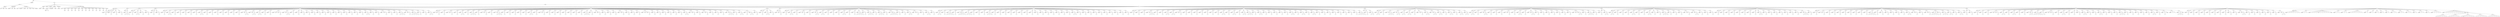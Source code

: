 digraph Tree {
	"t0" [label = "TEI"];
	"t1" [label = "teiHeader"];
	"t2" [label = "fileDesc"];
	"t3" [label = "titleStmt"];
	"t4" [label = "title"];
	"t5" [label = "author"];
	"t6" [label = "date"];
	"t7" [label = "publicationStmt"];
	"t8" [label = "publisher"];
	"t9" [label = "idno"];
	"t10" [label = "rights"];
	"t11" [label = "SourceDesc"];
	"t12" [label = "genre"];
	"t13" [label = "inspiration"];
	"t14" [label = "structure"];
	"t15" [label = "type"];
	"t16" [label = "periode"];
	"t17" [label = "taille"];
	"t18" [label = "permalien"];
	"t19" [label = "text"];
	"t20" [label = "front"];
	"t21" [label = "docTitle"];
	"t22" [label = "titlePart"];
	"t23" [label = "titlePart"];
	"t24" [label = "docDate"];
	"t25" [label = "docAuthor"];
	"t26" [label = "docImprint"];
	"t27" [label = "privilege"];
	"t28" [label = "head"];
	"t29" [label = "p"];
	"t30" [label = "acheveImprime"];
	"t31" [label = "printer"];
	"t32" [label = "performance"];
	"t33" [label = "premiere"];
	"t34" [label = "castList"];
	"t35" [label = "head"];
	"t36" [label = "castItem"];
	"t37" [label = "role"];
	"t38" [label = "castItem"];
	"t39" [label = "role"];
	"t40" [label = "castItem"];
	"t41" [label = "role"];
	"t42" [label = "castItem"];
	"t43" [label = "role"];
	"t44" [label = "castItem"];
	"t45" [label = "role"];
	"t46" [label = "castItem"];
	"t47" [label = "role"];
	"t48" [label = "castItem"];
	"t49" [label = "role"];
	"t50" [label = "castItem"];
	"t51" [label = "role"];
	"t52" [label = "castItem"];
	"t53" [label = "role"];
	"t54" [label = "castItem"];
	"t55" [label = "role"];
	"t56" [label = "castItem"];
	"t57" [label = "role"];
	"t58" [label = "castItem"];
	"t59" [label = "role"];
	"t60" [label = "castItem"];
	"t61" [label = "role"];
	"t62" [label = "set"];
	"t63" [label = "body"];
	"t64" [label = "div1"];
	"t65" [label = "head"];
	"t66" [label = "div2"];
	"t67" [label = "head"];
	"t68" [label = "sp"];
	"t69" [label = "speaker"];
	"t70" [label = "p"];
	"t71" [label = "s"];
	"t72" [label = "sp"];
	"t73" [label = "speaker"];
	"t74" [label = "p"];
	"t75" [label = "s"];
	"t76" [label = "sp"];
	"t77" [label = "speaker"];
	"t78" [label = "p"];
	"t79" [label = "s"];
	"t80" [label = "sp"];
	"t81" [label = "speaker"];
	"t82" [label = "p"];
	"t83" [label = "s"];
	"t84" [label = "div2"];
	"t85" [label = "head"];
	"t86" [label = "sp"];
	"t87" [label = "speaker"];
	"t88" [label = "p"];
	"t89" [label = "s"];
	"t90" [label = "s"];
	"t91" [label = "s"];
	"t92" [label = "div2"];
	"t93" [label = "head"];
	"t94" [label = "sp"];
	"t95" [label = "speaker"];
	"t96" [label = "p"];
	"t97" [label = "s"];
	"t98" [label = "sp"];
	"t99" [label = "speaker"];
	"t100" [label = "p"];
	"t101" [label = "s"];
	"t102" [label = "s"];
	"t103" [label = "sp"];
	"t104" [label = "speaker"];
	"t105" [label = "p"];
	"t106" [label = "s"];
	"t107" [label = "sp"];
	"t108" [label = "speaker"];
	"t109" [label = "p"];
	"t110" [label = "s"];
	"t111" [label = "div2"];
	"t112" [label = "head"];
	"t113" [label = "sp"];
	"t114" [label = "speaker"];
	"t115" [label = "p"];
	"t116" [label = "s"];
	"t117" [label = "sp"];
	"t118" [label = "speaker"];
	"t119" [label = "p"];
	"t120" [label = "s"];
	"t121" [label = "div2"];
	"t122" [label = "head"];
	"t123" [label = "sp"];
	"t124" [label = "speaker"];
	"t125" [label = "p"];
	"t126" [label = "s"];
	"t127" [label = "sp"];
	"t128" [label = "speaker"];
	"t129" [label = "p"];
	"t130" [label = "s"];
	"t131" [label = "s"];
	"t132" [label = "sp"];
	"t133" [label = "speaker"];
	"t134" [label = "p"];
	"t135" [label = "s"];
	"t136" [label = "sp"];
	"t137" [label = "speaker"];
	"t138" [label = "p"];
	"t139" [label = "s"];
	"t140" [label = "sp"];
	"t141" [label = "speaker"];
	"t142" [label = "p"];
	"t143" [label = "s"];
	"t144" [label = "sp"];
	"t145" [label = "speaker"];
	"t146" [label = "p"];
	"t147" [label = "s"];
	"t148" [label = "sp"];
	"t149" [label = "speaker"];
	"t150" [label = "p"];
	"t151" [label = "s"];
	"t152" [label = "sp"];
	"t153" [label = "speaker"];
	"t154" [label = "p"];
	"t155" [label = "s"];
	"t156" [label = "s"];
	"t157" [label = "sp"];
	"t158" [label = "speaker"];
	"t159" [label = "p"];
	"t160" [label = "s"];
	"t161" [label = "sp"];
	"t162" [label = "speaker"];
	"t163" [label = "p"];
	"t164" [label = "s"];
	"t165" [label = "sp"];
	"t166" [label = "speaker"];
	"t167" [label = "p"];
	"t168" [label = "s"];
	"t169" [label = "sp"];
	"t170" [label = "speaker"];
	"t171" [label = "p"];
	"t172" [label = "s"];
	"t173" [label = "sp"];
	"t174" [label = "speaker"];
	"t175" [label = "p"];
	"t176" [label = "s"];
	"t177" [label = "sp"];
	"t178" [label = "speaker"];
	"t179" [label = "p"];
	"t180" [label = "s"];
	"t181" [label = "sp"];
	"t182" [label = "speaker"];
	"t183" [label = "p"];
	"t184" [label = "s"];
	"t185" [label = "sp"];
	"t186" [label = "speaker"];
	"t187" [label = "note"];
	"t188" [label = "p"];
	"t189" [label = "s"];
	"t190" [label = "s"];
	"t191" [label = "sp"];
	"t192" [label = "speaker"];
	"t193" [label = "note"];
	"t194" [label = "p"];
	"t195" [label = "s"];
	"t196" [label = "s"];
	"t197" [label = "sp"];
	"t198" [label = "speaker"];
	"t199" [label = "p"];
	"t200" [label = "s"];
	"t201" [label = "s"];
	"t202" [label = "sp"];
	"t203" [label = "speaker"];
	"t204" [label = "p"];
	"t205" [label = "s"];
	"t206" [label = "sp"];
	"t207" [label = "speaker"];
	"t208" [label = "p"];
	"t209" [label = "s"];
	"t210" [label = "sp"];
	"t211" [label = "speaker"];
	"t212" [label = "note"];
	"t213" [label = "note"];
	"t214" [label = "p"];
	"t215" [label = "s"];
	"t216" [label = "sp"];
	"t217" [label = "speaker"];
	"t218" [label = "note"];
	"t219" [label = "p"];
	"t220" [label = "s"];
	"t221" [label = "s"];
	"t222" [label = "sp"];
	"t223" [label = "speaker"];
	"t224" [label = "p"];
	"t225" [label = "s"];
	"t226" [label = "sp"];
	"t227" [label = "speaker"];
	"t228" [label = "p"];
	"t229" [label = "s"];
	"t230" [label = "sp"];
	"t231" [label = "speaker"];
	"t232" [label = "p"];
	"t233" [label = "s"];
	"t234" [label = "sp"];
	"t235" [label = "speaker"];
	"t236" [label = "p"];
	"t237" [label = "s"];
	"t238" [label = "sp"];
	"t239" [label = "speaker"];
	"t240" [label = "p"];
	"t241" [label = "s"];
	"t242" [label = "sp"];
	"t243" [label = "speaker"];
	"t244" [label = "p"];
	"t245" [label = "s"];
	"t246" [label = "sp"];
	"t247" [label = "speaker"];
	"t248" [label = "p"];
	"t249" [label = "s"];
	"t250" [label = "sp"];
	"t251" [label = "speaker"];
	"t252" [label = "p"];
	"t253" [label = "s"];
	"t254" [label = "sp"];
	"t255" [label = "speaker"];
	"t256" [label = "p"];
	"t257" [label = "s"];
	"t258" [label = "sp"];
	"t259" [label = "speaker"];
	"t260" [label = "p"];
	"t261" [label = "s"];
	"t262" [label = "sp"];
	"t263" [label = "speaker"];
	"t264" [label = "p"];
	"t265" [label = "s"];
	"t266" [label = "sp"];
	"t267" [label = "speaker"];
	"t268" [label = "p"];
	"t269" [label = "s"];
	"t270" [label = "sp"];
	"t271" [label = "speaker"];
	"t272" [label = "p"];
	"t273" [label = "s"];
	"t274" [label = "sp"];
	"t275" [label = "speaker"];
	"t276" [label = "p"];
	"t277" [label = "s"];
	"t278" [label = "sp"];
	"t279" [label = "speaker"];
	"t280" [label = "p"];
	"t281" [label = "s"];
	"t282" [label = "s"];
	"t283" [label = "sp"];
	"t284" [label = "speaker"];
	"t285" [label = "p"];
	"t286" [label = "s"];
	"t287" [label = "sp"];
	"t288" [label = "speaker"];
	"t289" [label = "p"];
	"t290" [label = "s"];
	"t291" [label = "sp"];
	"t292" [label = "speaker"];
	"t293" [label = "note"];
	"t294" [label = "p"];
	"t295" [label = "s"];
	"t296" [label = "sp"];
	"t297" [label = "speaker"];
	"t298" [label = "p"];
	"t299" [label = "s"];
	"t300" [label = "sp"];
	"t301" [label = "speaker"];
	"t302" [label = "p"];
	"t303" [label = "s"];
	"t304" [label = "sp"];
	"t305" [label = "speaker"];
	"t306" [label = "p"];
	"t307" [label = "s"];
	"t308" [label = "s"];
	"t309" [label = "s"];
	"t310" [label = "sp"];
	"t311" [label = "speaker"];
	"t312" [label = "note"];
	"t313" [label = "p"];
	"t314" [label = "s"];
	"t315" [label = "sp"];
	"t316" [label = "speaker"];
	"t317" [label = "p"];
	"t318" [label = "s"];
	"t319" [label = "s"];
	"t320" [label = "s"];
	"t321" [label = "s"];
	"t322" [label = "sp"];
	"t323" [label = "speaker"];
	"t324" [label = "p"];
	"t325" [label = "s"];
	"t326" [label = "sp"];
	"t327" [label = "speaker"];
	"t328" [label = "p"];
	"t329" [label = "s"];
	"t330" [label = "sp"];
	"t331" [label = "speaker"];
	"t332" [label = "p"];
	"t333" [label = "s"];
	"t334" [label = "s"];
	"t335" [label = "div2"];
	"t336" [label = "head"];
	"t337" [label = "sp"];
	"t338" [label = "speaker"];
	"t339" [label = "note"];
	"t340" [label = "p"];
	"t341" [label = "s"];
	"t342" [label = "sp"];
	"t343" [label = "speaker"];
	"t344" [label = "p"];
	"t345" [label = "s"];
	"t346" [label = "sp"];
	"t347" [label = "speaker"];
	"t348" [label = "note"];
	"t349" [label = "p"];
	"t350" [label = "s"];
	"t351" [label = "sp"];
	"t352" [label = "speaker"];
	"t353" [label = "p"];
	"t354" [label = "s"];
	"t355" [label = "sp"];
	"t356" [label = "speaker"];
	"t357" [label = "p"];
	"t358" [label = "s"];
	"t359" [label = "s"];
	"t360" [label = "sp"];
	"t361" [label = "speaker"];
	"t362" [label = "p"];
	"t363" [label = "s"];
	"t364" [label = "sp"];
	"t365" [label = "speaker"];
	"t366" [label = "p"];
	"t367" [label = "s"];
	"t368" [label = "s"];
	"t369" [label = "s"];
	"t370" [label = "sp"];
	"t371" [label = "speaker"];
	"t372" [label = "p"];
	"t373" [label = "s"];
	"t374" [label = "sp"];
	"t375" [label = "speaker"];
	"t376" [label = "note"];
	"t377" [label = "p"];
	"t378" [label = "s"];
	"t379" [label = "sp"];
	"t380" [label = "speaker"];
	"t381" [label = "p"];
	"t382" [label = "s"];
	"t383" [label = "sp"];
	"t384" [label = "speaker"];
	"t385" [label = "note"];
	"t386" [label = "p"];
	"t387" [label = "s"];
	"t388" [label = "s"];
	"t389" [label = "s"];
	"t390" [label = "sp"];
	"t391" [label = "speaker"];
	"t392" [label = "p"];
	"t393" [label = "s"];
	"t394" [label = "sp"];
	"t395" [label = "speaker"];
	"t396" [label = "p"];
	"t397" [label = "s"];
	"t398" [label = "sp"];
	"t399" [label = "speaker"];
	"t400" [label = "p"];
	"t401" [label = "s"];
	"t402" [label = "sp"];
	"t403" [label = "speaker"];
	"t404" [label = "p"];
	"t405" [label = "s"];
	"t406" [label = "sp"];
	"t407" [label = "speaker"];
	"t408" [label = "p"];
	"t409" [label = "s"];
	"t410" [label = "sp"];
	"t411" [label = "speaker"];
	"t412" [label = "p"];
	"t413" [label = "s"];
	"t414" [label = "s"];
	"t415" [label = "sp"];
	"t416" [label = "speaker"];
	"t417" [label = "p"];
	"t418" [label = "s"];
	"t419" [label = "sp"];
	"t420" [label = "speaker"];
	"t421" [label = "note"];
	"t422" [label = "p"];
	"t423" [label = "s"];
	"t424" [label = "sp"];
	"t425" [label = "speaker"];
	"t426" [label = "p"];
	"t427" [label = "s"];
	"t428" [label = "sp"];
	"t429" [label = "speaker"];
	"t430" [label = "p"];
	"t431" [label = "s"];
	"t432" [label = "sp"];
	"t433" [label = "speaker"];
	"t434" [label = "p"];
	"t435" [label = "s"];
	"t436" [label = "sp"];
	"t437" [label = "speaker"];
	"t438" [label = "p"];
	"t439" [label = "s"];
	"t440" [label = "sp"];
	"t441" [label = "speaker"];
	"t442" [label = "p"];
	"t443" [label = "s"];
	"t444" [label = "sp"];
	"t445" [label = "speaker"];
	"t446" [label = "p"];
	"t447" [label = "s"];
	"t448" [label = "sp"];
	"t449" [label = "speaker"];
	"t450" [label = "p"];
	"t451" [label = "s"];
	"t452" [label = "sp"];
	"t453" [label = "speaker"];
	"t454" [label = "p"];
	"t455" [label = "s"];
	"t456" [label = "s"];
	"t457" [label = "s"];
	"t458" [label = "sp"];
	"t459" [label = "speaker"];
	"t460" [label = "p"];
	"t461" [label = "s"];
	"t462" [label = "sp"];
	"t463" [label = "speaker"];
	"t464" [label = "note"];
	"t465" [label = "p"];
	"t466" [label = "s"];
	"t467" [label = "sp"];
	"t468" [label = "speaker"];
	"t469" [label = "p"];
	"t470" [label = "s"];
	"t471" [label = "sp"];
	"t472" [label = "speaker"];
	"t473" [label = "p"];
	"t474" [label = "s"];
	"t475" [label = "sp"];
	"t476" [label = "speaker"];
	"t477" [label = "p"];
	"t478" [label = "s"];
	"t479" [label = "sp"];
	"t480" [label = "speaker"];
	"t481" [label = "note"];
	"t482" [label = "p"];
	"t483" [label = "s"];
	"t484" [label = "sp"];
	"t485" [label = "speaker"];
	"t486" [label = "p"];
	"t487" [label = "s"];
	"t488" [label = "sp"];
	"t489" [label = "speaker"];
	"t490" [label = "p"];
	"t491" [label = "s"];
	"t492" [label = "sp"];
	"t493" [label = "speaker"];
	"t494" [label = "p"];
	"t495" [label = "s"];
	"t496" [label = "sp"];
	"t497" [label = "speaker"];
	"t498" [label = "note"];
	"t499" [label = "note"];
	"t500" [label = "p"];
	"t501" [label = "s"];
	"t502" [label = "sp"];
	"t503" [label = "speaker"];
	"t504" [label = "p"];
	"t505" [label = "s"];
	"t506" [label = "sp"];
	"t507" [label = "speaker"];
	"t508" [label = "p"];
	"t509" [label = "s"];
	"t510" [label = "sp"];
	"t511" [label = "speaker"];
	"t512" [label = "p"];
	"t513" [label = "s"];
	"t514" [label = "sp"];
	"t515" [label = "speaker"];
	"t516" [label = "p"];
	"t517" [label = "s"];
	"t518" [label = "sp"];
	"t519" [label = "speaker"];
	"t520" [label = "p"];
	"t521" [label = "s"];
	"t522" [label = "sp"];
	"t523" [label = "speaker"];
	"t524" [label = "p"];
	"t525" [label = "s"];
	"t526" [label = "sp"];
	"t527" [label = "speaker"];
	"t528" [label = "p"];
	"t529" [label = "s"];
	"t530" [label = "s"];
	"t531" [label = "sp"];
	"t532" [label = "speaker"];
	"t533" [label = "note"];
	"t534" [label = "p"];
	"t535" [label = "s"];
	"t536" [label = "sp"];
	"t537" [label = "speaker"];
	"t538" [label = "p"];
	"t539" [label = "s"];
	"t540" [label = "sp"];
	"t541" [label = "speaker"];
	"t542" [label = "note"];
	"t543" [label = "p"];
	"t544" [label = "s"];
	"t545" [label = "sp"];
	"t546" [label = "speaker"];
	"t547" [label = "p"];
	"t548" [label = "s"];
	"t549" [label = "sp"];
	"t550" [label = "speaker"];
	"t551" [label = "p"];
	"t552" [label = "s"];
	"t553" [label = "sp"];
	"t554" [label = "speaker"];
	"t555" [label = "p"];
	"t556" [label = "s"];
	"t557" [label = "sp"];
	"t558" [label = "speaker"];
	"t559" [label = "note"];
	"t560" [label = "p"];
	"t561" [label = "s"];
	"t562" [label = "s"];
	"t563" [label = "s"];
	"t564" [label = "sp"];
	"t565" [label = "speaker"];
	"t566" [label = "p"];
	"t567" [label = "s"];
	"t568" [label = "sp"];
	"t569" [label = "speaker"];
	"t570" [label = "p"];
	"t571" [label = "s"];
	"t572" [label = "s"];
	"t573" [label = "sp"];
	"t574" [label = "speaker"];
	"t575" [label = "p"];
	"t576" [label = "s"];
	"t577" [label = "stage"];
	"t578" [label = "p"];
	"t579" [label = "s"];
	"t580" [label = "s"];
	"t581" [label = "sp"];
	"t582" [label = "speaker"];
	"t583" [label = "p"];
	"t584" [label = "s"];
	"t585" [label = "div2"];
	"t586" [label = "head"];
	"t587" [label = "sp"];
	"t588" [label = "speaker"];
	"t589" [label = "p"];
	"t590" [label = "s"];
	"t591" [label = "sp"];
	"t592" [label = "speaker"];
	"t593" [label = "p"];
	"t594" [label = "s"];
	"t595" [label = "s"];
	"t596" [label = "sp"];
	"t597" [label = "speaker"];
	"t598" [label = "p"];
	"t599" [label = "s"];
	"t600" [label = "div2"];
	"t601" [label = "head"];
	"t602" [label = "sp"];
	"t603" [label = "speaker"];
	"t604" [label = "note"];
	"t605" [label = "p"];
	"t606" [label = "s"];
	"t607" [label = "div2"];
	"t608" [label = "head"];
	"t609" [label = "sp"];
	"t610" [label = "speaker"];
	"t611" [label = "p"];
	"t612" [label = "s"];
	"t613" [label = "sp"];
	"t614" [label = "speaker"];
	"t615" [label = "p"];
	"t616" [label = "s"];
	"t617" [label = "s"];
	"t618" [label = "sp"];
	"t619" [label = "speaker"];
	"t620" [label = "p"];
	"t621" [label = "s"];
	"t622" [label = "sp"];
	"t623" [label = "speaker"];
	"t624" [label = "note"];
	"t625" [label = "p"];
	"t626" [label = "s"];
	"t627" [label = "sp"];
	"t628" [label = "speaker"];
	"t629" [label = "p"];
	"t630" [label = "s"];
	"t631" [label = "sp"];
	"t632" [label = "speaker"];
	"t633" [label = "note"];
	"t634" [label = "p"];
	"t635" [label = "s"];
	"t636" [label = "s"];
	"t637" [label = "sp"];
	"t638" [label = "speaker"];
	"t639" [label = "p"];
	"t640" [label = "s"];
	"t641" [label = "s"];
	"t642" [label = "sp"];
	"t643" [label = "speaker"];
	"t644" [label = "p"];
	"t645" [label = "s"];
	"t646" [label = "sp"];
	"t647" [label = "speaker"];
	"t648" [label = "p"];
	"t649" [label = "s"];
	"t650" [label = "sp"];
	"t651" [label = "speaker"];
	"t652" [label = "p"];
	"t653" [label = "s"];
	"t654" [label = "sp"];
	"t655" [label = "speaker"];
	"t656" [label = "p"];
	"t657" [label = "s"];
	"t658" [label = "s"];
	"t659" [label = "sp"];
	"t660" [label = "speaker"];
	"t661" [label = "p"];
	"t662" [label = "s"];
	"t663" [label = "sp"];
	"t664" [label = "speaker"];
	"t665" [label = "p"];
	"t666" [label = "s"];
	"t667" [label = "sp"];
	"t668" [label = "speaker"];
	"t669" [label = "p"];
	"t670" [label = "s"];
	"t671" [label = "s"];
	"t672" [label = "s"];
	"t673" [label = "s"];
	"t674" [label = "sp"];
	"t675" [label = "speaker"];
	"t676" [label = "p"];
	"t677" [label = "s"];
	"t678" [label = "sp"];
	"t679" [label = "speaker"];
	"t680" [label = "p"];
	"t681" [label = "s"];
	"t682" [label = "s"];
	"t683" [label = "s"];
	"t684" [label = "sp"];
	"t685" [label = "speaker"];
	"t686" [label = "p"];
	"t687" [label = "s"];
	"t688" [label = "sp"];
	"t689" [label = "speaker"];
	"t690" [label = "p"];
	"t691" [label = "s"];
	"t692" [label = "s"];
	"t693" [label = "s"];
	"t694" [label = "sp"];
	"t695" [label = "speaker"];
	"t696" [label = "p"];
	"t697" [label = "s"];
	"t698" [label = "sp"];
	"t699" [label = "speaker"];
	"t700" [label = "note"];
	"t701" [label = "p"];
	"t702" [label = "s"];
	"t703" [label = "s"];
	"t704" [label = "s"];
	"t705" [label = "s"];
	"t706" [label = "sp"];
	"t707" [label = "speaker"];
	"t708" [label = "p"];
	"t709" [label = "s"];
	"t710" [label = "sp"];
	"t711" [label = "speaker"];
	"t712" [label = "p"];
	"t713" [label = "s"];
	"t714" [label = "sp"];
	"t715" [label = "speaker"];
	"t716" [label = "p"];
	"t717" [label = "s"];
	"t718" [label = "s"];
	"t719" [label = "sp"];
	"t720" [label = "speaker"];
	"t721" [label = "note"];
	"t722" [label = "p"];
	"t723" [label = "s"];
	"t724" [label = "sp"];
	"t725" [label = "speaker"];
	"t726" [label = "p"];
	"t727" [label = "s"];
	"t728" [label = "sp"];
	"t729" [label = "speaker"];
	"t730" [label = "p"];
	"t731" [label = "s"];
	"t732" [label = "s"];
	"t733" [label = "sp"];
	"t734" [label = "speaker"];
	"t735" [label = "p"];
	"t736" [label = "s"];
	"t737" [label = "div2"];
	"t738" [label = "head"];
	"t739" [label = "sp"];
	"t740" [label = "speaker"];
	"t741" [label = "p"];
	"t742" [label = "s"];
	"t743" [label = "s"];
	"t744" [label = "sp"];
	"t745" [label = "speaker"];
	"t746" [label = "p"];
	"t747" [label = "s"];
	"t748" [label = "sp"];
	"t749" [label = "speaker"];
	"t750" [label = "p"];
	"t751" [label = "s"];
	"t752" [label = "s"];
	"t753" [label = "s"];
	"t754" [label = "s"];
	"t755" [label = "sp"];
	"t756" [label = "speaker"];
	"t757" [label = "p"];
	"t758" [label = "s"];
	"t759" [label = "sp"];
	"t760" [label = "speaker"];
	"t761" [label = "note"];
	"t762" [label = "p"];
	"t763" [label = "s"];
	"t764" [label = "s"];
	"t765" [label = "s"];
	"t766" [label = "s"];
	"t767" [label = "sp"];
	"t768" [label = "speaker"];
	"t769" [label = "p"];
	"t770" [label = "s"];
	"t771" [label = "s"];
	"t772" [label = "s"];
	"t773" [label = "sp"];
	"t774" [label = "speaker"];
	"t775" [label = "p"];
	"t776" [label = "s"];
	"t777" [label = "sp"];
	"t778" [label = "speaker"];
	"t779" [label = "p"];
	"t780" [label = "s"];
	"t781" [label = "sp"];
	"t782" [label = "speaker"];
	"t783" [label = "p"];
	"t784" [label = "s"];
	"t785" [label = "sp"];
	"t786" [label = "speaker"];
	"t787" [label = "p"];
	"t788" [label = "s"];
	"t789" [label = "s"];
	"t790" [label = "s"];
	"t791" [label = "sp"];
	"t792" [label = "speaker"];
	"t793" [label = "p"];
	"t794" [label = "s"];
	"t795" [label = "sp"];
	"t796" [label = "speaker"];
	"t797" [label = "p"];
	"t798" [label = "s"];
	"t799" [label = "sp"];
	"t800" [label = "speaker"];
	"t801" [label = "p"];
	"t802" [label = "s"];
	"t803" [label = "sp"];
	"t804" [label = "speaker"];
	"t805" [label = "p"];
	"t806" [label = "s"];
	"t807" [label = "sp"];
	"t808" [label = "speaker"];
	"t809" [label = "p"];
	"t810" [label = "s"];
	"t811" [label = "sp"];
	"t812" [label = "speaker"];
	"t813" [label = "p"];
	"t814" [label = "s"];
	"t815" [label = "sp"];
	"t816" [label = "speaker"];
	"t817" [label = "p"];
	"t818" [label = "s"];
	"t819" [label = "sp"];
	"t820" [label = "speaker"];
	"t821" [label = "p"];
	"t822" [label = "s"];
	"t823" [label = "sp"];
	"t824" [label = "speaker"];
	"t825" [label = "p"];
	"t826" [label = "s"];
	"t827" [label = "sp"];
	"t828" [label = "speaker"];
	"t829" [label = "p"];
	"t830" [label = "s"];
	"t831" [label = "sp"];
	"t832" [label = "speaker"];
	"t833" [label = "p"];
	"t834" [label = "s"];
	"t835" [label = "sp"];
	"t836" [label = "speaker"];
	"t837" [label = "p"];
	"t838" [label = "s"];
	"t839" [label = "sp"];
	"t840" [label = "speaker"];
	"t841" [label = "p"];
	"t842" [label = "s"];
	"t843" [label = "sp"];
	"t844" [label = "speaker"];
	"t845" [label = "p"];
	"t846" [label = "s"];
	"t847" [label = "sp"];
	"t848" [label = "speaker"];
	"t849" [label = "p"];
	"t850" [label = "s"];
	"t851" [label = "sp"];
	"t852" [label = "speaker"];
	"t853" [label = "p"];
	"t854" [label = "s"];
	"t855" [label = "s"];
	"t856" [label = "sp"];
	"t857" [label = "speaker"];
	"t858" [label = "p"];
	"t859" [label = "s"];
	"t860" [label = "sp"];
	"t861" [label = "speaker"];
	"t862" [label = "p"];
	"t863" [label = "s"];
	"t864" [label = "sp"];
	"t865" [label = "speaker"];
	"t866" [label = "p"];
	"t867" [label = "s"];
	"t868" [label = "sp"];
	"t869" [label = "speaker"];
	"t870" [label = "p"];
	"t871" [label = "s"];
	"t872" [label = "sp"];
	"t873" [label = "speaker"];
	"t874" [label = "p"];
	"t875" [label = "s"];
	"t876" [label = "sp"];
	"t877" [label = "speaker"];
	"t878" [label = "p"];
	"t879" [label = "s"];
	"t880" [label = "sp"];
	"t881" [label = "speaker"];
	"t882" [label = "p"];
	"t883" [label = "s"];
	"t884" [label = "sp"];
	"t885" [label = "speaker"];
	"t886" [label = "p"];
	"t887" [label = "s"];
	"t888" [label = "sp"];
	"t889" [label = "speaker"];
	"t890" [label = "p"];
	"t891" [label = "s"];
	"t892" [label = "sp"];
	"t893" [label = "speaker"];
	"t894" [label = "p"];
	"t895" [label = "s"];
	"t896" [label = "div2"];
	"t897" [label = "head"];
	"t898" [label = "sp"];
	"t899" [label = "speaker"];
	"t900" [label = "p"];
	"t901" [label = "s"];
	"t902" [label = "sp"];
	"t903" [label = "speaker"];
	"t904" [label = "p"];
	"t905" [label = "s"];
	"t906" [label = "sp"];
	"t907" [label = "speaker"];
	"t908" [label = "p"];
	"t909" [label = "s"];
	"t910" [label = "sp"];
	"t911" [label = "speaker"];
	"t912" [label = "note"];
	"t913" [label = "p"];
	"t914" [label = "s"];
	"t915" [label = "s"];
	"t916" [label = "s"];
	"t917" [label = "sp"];
	"t918" [label = "speaker"];
	"t919" [label = "p"];
	"t920" [label = "s"];
	"t921" [label = "sp"];
	"t922" [label = "speaker"];
	"t923" [label = "p"];
	"t924" [label = "s"];
	"t925" [label = "sp"];
	"t926" [label = "speaker"];
	"t927" [label = "p"];
	"t928" [label = "s"];
	"t929" [label = "s"];
	"t930" [label = "sp"];
	"t931" [label = "speaker"];
	"t932" [label = "p"];
	"t933" [label = "s"];
	"t934" [label = "s"];
	"t935" [label = "sp"];
	"t936" [label = "speaker"];
	"t937" [label = "note"];
	"t938" [label = "p"];
	"t939" [label = "s"];
	"t940" [label = "sp"];
	"t941" [label = "speaker"];
	"t942" [label = "p"];
	"t943" [label = "s"];
	"t944" [label = "sp"];
	"t945" [label = "speaker"];
	"t946" [label = "p"];
	"t947" [label = "s"];
	"t948" [label = "sp"];
	"t949" [label = "speaker"];
	"t950" [label = "p"];
	"t951" [label = "s"];
	"t952" [label = "sp"];
	"t953" [label = "speaker"];
	"t954" [label = "p"];
	"t955" [label = "s"];
	"t956" [label = "sp"];
	"t957" [label = "speaker"];
	"t958" [label = "p"];
	"t959" [label = "s"];
	"t960" [label = "sp"];
	"t961" [label = "speaker"];
	"t962" [label = "p"];
	"t963" [label = "s"];
	"t964" [label = "sp"];
	"t965" [label = "speaker"];
	"t966" [label = "p"];
	"t967" [label = "s"];
	"t968" [label = "sp"];
	"t969" [label = "speaker"];
	"t970" [label = "p"];
	"t971" [label = "s"];
	"t972" [label = "s"];
	"t973" [label = "sp"];
	"t974" [label = "speaker"];
	"t975" [label = "p"];
	"t976" [label = "s"];
	"t977" [label = "sp"];
	"t978" [label = "speaker"];
	"t979" [label = "p"];
	"t980" [label = "s"];
	"t981" [label = "s"];
	"t982" [label = "sp"];
	"t983" [label = "speaker"];
	"t984" [label = "p"];
	"t985" [label = "s"];
	"t986" [label = "sp"];
	"t987" [label = "speaker"];
	"t988" [label = "p"];
	"t989" [label = "s"];
	"t990" [label = "s"];
	"t991" [label = "sp"];
	"t992" [label = "speaker"];
	"t993" [label = "p"];
	"t994" [label = "s"];
	"t995" [label = "s"];
	"t996" [label = "s"];
	"t997" [label = "sp"];
	"t998" [label = "speaker"];
	"t999" [label = "p"];
	"t1000" [label = "s"];
	"t1001" [label = "sp"];
	"t1002" [label = "speaker"];
	"t1003" [label = "p"];
	"t1004" [label = "s"];
	"t1005" [label = "s"];
	"t1006" [label = "sp"];
	"t1007" [label = "speaker"];
	"t1008" [label = "p"];
	"t1009" [label = "s"];
	"t1010" [label = "sp"];
	"t1011" [label = "speaker"];
	"t1012" [label = "p"];
	"t1013" [label = "s"];
	"t1014" [label = "sp"];
	"t1015" [label = "speaker"];
	"t1016" [label = "p"];
	"t1017" [label = "s"];
	"t1018" [label = "sp"];
	"t1019" [label = "speaker"];
	"t1020" [label = "p"];
	"t1021" [label = "s"];
	"t1022" [label = "sp"];
	"t1023" [label = "speaker"];
	"t1024" [label = "p"];
	"t1025" [label = "s"];
	"t1026" [label = "sp"];
	"t1027" [label = "speaker"];
	"t1028" [label = "p"];
	"t1029" [label = "s"];
	"t1030" [label = "s"];
	"t1031" [label = "sp"];
	"t1032" [label = "speaker"];
	"t1033" [label = "p"];
	"t1034" [label = "s"];
	"t1035" [label = "sp"];
	"t1036" [label = "speaker"];
	"t1037" [label = "p"];
	"t1038" [label = "s"];
	"t1039" [label = "s"];
	"t1040" [label = "sp"];
	"t1041" [label = "speaker"];
	"t1042" [label = "p"];
	"t1043" [label = "s"];
	"t1044" [label = "sp"];
	"t1045" [label = "speaker"];
	"t1046" [label = "p"];
	"t1047" [label = "s"];
	"t1048" [label = "s"];
	"t1049" [label = "sp"];
	"t1050" [label = "speaker"];
	"t1051" [label = "p"];
	"t1052" [label = "s"];
	"t1053" [label = "sp"];
	"t1054" [label = "speaker"];
	"t1055" [label = "p"];
	"t1056" [label = "s"];
	"t1057" [label = "sp"];
	"t1058" [label = "speaker"];
	"t1059" [label = "p"];
	"t1060" [label = "s"];
	"t1061" [label = "sp"];
	"t1062" [label = "speaker"];
	"t1063" [label = "p"];
	"t1064" [label = "s"];
	"t1065" [label = "sp"];
	"t1066" [label = "speaker"];
	"t1067" [label = "p"];
	"t1068" [label = "s"];
	"t1069" [label = "sp"];
	"t1070" [label = "speaker"];
	"t1071" [label = "p"];
	"t1072" [label = "s"];
	"t1073" [label = "sp"];
	"t1074" [label = "speaker"];
	"t1075" [label = "p"];
	"t1076" [label = "s"];
	"t1077" [label = "sp"];
	"t1078" [label = "speaker"];
	"t1079" [label = "p"];
	"t1080" [label = "s"];
	"t1081" [label = "sp"];
	"t1082" [label = "speaker"];
	"t1083" [label = "p"];
	"t1084" [label = "s"];
	"t1085" [label = "s"];
	"t1086" [label = "s"];
	"t1087" [label = "s"];
	"t1088" [label = "div2"];
	"t1089" [label = "head"];
	"t1090" [label = "sp"];
	"t1091" [label = "speaker"];
	"t1092" [label = "p"];
	"t1093" [label = "s"];
	"t1094" [label = "sp"];
	"t1095" [label = "speaker"];
	"t1096" [label = "p"];
	"t1097" [label = "s"];
	"t1098" [label = "s"];
	"t1099" [label = "div2"];
	"t1100" [label = "head"];
	"t1101" [label = "sp"];
	"t1102" [label = "speaker"];
	"t1103" [label = "p"];
	"t1104" [label = "s"];
	"t1105" [label = "s"];
	"t1106" [label = "sp"];
	"t1107" [label = "speaker"];
	"t1108" [label = "p"];
	"t1109" [label = "s"];
	"t1110" [label = "sp"];
	"t1111" [label = "speaker"];
	"t1112" [label = "note"];
	"t1113" [label = "p"];
	"t1114" [label = "s"];
	"t1115" [label = "s"];
	"t1116" [label = "s"];
	"t1117" [label = "sp"];
	"t1118" [label = "speaker"];
	"t1119" [label = "note"];
	"t1120" [label = "p"];
	"t1121" [label = "s"];
	"t1122" [label = "s"];
	"t1123" [label = "sp"];
	"t1124" [label = "speaker"];
	"t1125" [label = "p"];
	"t1126" [label = "s"];
	"t1127" [label = "s"];
	"t1128" [label = "sp"];
	"t1129" [label = "speaker"];
	"t1130" [label = "p"];
	"t1131" [label = "s"];
	"t1132" [label = "s"];
	"t1133" [label = "sp"];
	"t1134" [label = "speaker"];
	"t1135" [label = "p"];
	"t1136" [label = "s"];
	"t1137" [label = "sp"];
	"t1138" [label = "speaker"];
	"t1139" [label = "note"];
	"t1140" [label = "p"];
	"t1141" [label = "s"];
	"t1142" [label = "sp"];
	"t1143" [label = "speaker"];
	"t1144" [label = "p"];
	"t1145" [label = "s"];
	"t1146" [label = "s"];
	"t1147" [label = "sp"];
	"t1148" [label = "speaker"];
	"t1149" [label = "note"];
	"t1150" [label = "p"];
	"t1151" [label = "s"];
	"t1152" [label = "s"];
	"t1153" [label = "sp"];
	"t1154" [label = "speaker"];
	"t1155" [label = "p"];
	"t1156" [label = "s"];
	"t1157" [label = "s"];
	"t1158" [label = "sp"];
	"t1159" [label = "speaker"];
	"t1160" [label = "p"];
	"t1161" [label = "s"];
	"t1162" [label = "sp"];
	"t1163" [label = "speaker"];
	"t1164" [label = "p"];
	"t1165" [label = "s"];
	"t1166" [label = "s"];
	"t1167" [label = "sp"];
	"t1168" [label = "speaker"];
	"t1169" [label = "p"];
	"t1170" [label = "s"];
	"t1171" [label = "sp"];
	"t1172" [label = "speaker"];
	"t1173" [label = "p"];
	"t1174" [label = "s"];
	"t1175" [label = "s"];
	"t1176" [label = "sp"];
	"t1177" [label = "speaker"];
	"t1178" [label = "p"];
	"t1179" [label = "s"];
	"t1180" [label = "s"];
	"t1181" [label = "div2"];
	"t1182" [label = "head"];
	"t1183" [label = "sp"];
	"t1184" [label = "speaker"];
	"t1185" [label = "p"];
	"t1186" [label = "s"];
	"t1187" [label = "s"];
	"t1188" [label = "sp"];
	"t1189" [label = "speaker"];
	"t1190" [label = "p"];
	"t1191" [label = "s"];
	"t1192" [label = "sp"];
	"t1193" [label = "speaker"];
	"t1194" [label = "note"];
	"t1195" [label = "p"];
	"t1196" [label = "s"];
	"t1197" [label = "s"];
	"t1198" [label = "sp"];
	"t1199" [label = "speaker"];
	"t1200" [label = "p"];
	"t1201" [label = "s"];
	"t1202" [label = "sp"];
	"t1203" [label = "speaker"];
	"t1204" [label = "p"];
	"t1205" [label = "s"];
	"t1206" [label = "sp"];
	"t1207" [label = "speaker"];
	"t1208" [label = "p"];
	"t1209" [label = "s"];
	"t1210" [label = "sp"];
	"t1211" [label = "speaker"];
	"t1212" [label = "note"];
	"t1213" [label = "p"];
	"t1214" [label = "s"];
	"t1215" [label = "sp"];
	"t1216" [label = "speaker"];
	"t1217" [label = "p"];
	"t1218" [label = "s"];
	"t1219" [label = "sp"];
	"t1220" [label = "speaker"];
	"t1221" [label = "p"];
	"t1222" [label = "s"];
	"t1223" [label = "s"];
	"t1224" [label = "sp"];
	"t1225" [label = "speaker"];
	"t1226" [label = "p"];
	"t1227" [label = "s"];
	"t1228" [label = "sp"];
	"t1229" [label = "speaker"];
	"t1230" [label = "note"];
	"t1231" [label = "p"];
	"t1232" [label = "s"];
	"t1233" [label = "s"];
	"t1234" [label = "sp"];
	"t1235" [label = "speaker"];
	"t1236" [label = "p"];
	"t1237" [label = "s"];
	"t1238" [label = "sp"];
	"t1239" [label = "speaker"];
	"t1240" [label = "p"];
	"t1241" [label = "s"];
	"t1242" [label = "sp"];
	"t1243" [label = "speaker"];
	"t1244" [label = "p"];
	"t1245" [label = "s"];
	"t1246" [label = "sp"];
	"t1247" [label = "speaker"];
	"t1248" [label = "p"];
	"t1249" [label = "s"];
	"t1250" [label = "sp"];
	"t1251" [label = "speaker"];
	"t1252" [label = "p"];
	"t1253" [label = "s"];
	"t1254" [label = "sp"];
	"t1255" [label = "speaker"];
	"t1256" [label = "p"];
	"t1257" [label = "s"];
	"t1258" [label = "sp"];
	"t1259" [label = "speaker"];
	"t1260" [label = "p"];
	"t1261" [label = "s"];
	"t1262" [label = "sp"];
	"t1263" [label = "speaker"];
	"t1264" [label = "note"];
	"t1265" [label = "note"];
	"t1266" [label = "p"];
	"t1267" [label = "s"];
	"t1268" [label = "s"];
	"t1269" [label = "sp"];
	"t1270" [label = "speaker"];
	"t1271" [label = "p"];
	"t1272" [label = "s"];
	"t1273" [label = "sp"];
	"t1274" [label = "speaker"];
	"t1275" [label = "p"];
	"t1276" [label = "s"];
	"t1277" [label = "s"];
	"t1278" [label = "s"];
	"t1279" [label = "sp"];
	"t1280" [label = "speaker"];
	"t1281" [label = "p"];
	"t1282" [label = "s"];
	"t1283" [label = "sp"];
	"t1284" [label = "speaker"];
	"t1285" [label = "p"];
	"t1286" [label = "s"];
	"t1287" [label = "div2"];
	"t1288" [label = "head"];
	"t1289" [label = "sp"];
	"t1290" [label = "speaker"];
	"t1291" [label = "p"];
	"t1292" [label = "s"];
	"t1293" [label = "s"];
	"t1294" [label = "div2"];
	"t1295" [label = "head"];
	"t1296" [label = "sp"];
	"t1297" [label = "speaker"];
	"t1298" [label = "p"];
	"t1299" [label = "s"];
	"t1300" [label = "s"];
	"t1301" [label = "sp"];
	"t1302" [label = "speaker"];
	"t1303" [label = "p"];
	"t1304" [label = "s"];
	"t1305" [label = "sp"];
	"t1306" [label = "speaker"];
	"t1307" [label = "p"];
	"t1308" [label = "s"];
	"t1309" [label = "sp"];
	"t1310" [label = "speaker"];
	"t1311" [label = "p"];
	"t1312" [label = "s"];
	"t1313" [label = "sp"];
	"t1314" [label = "speaker"];
	"t1315" [label = "p"];
	"t1316" [label = "s"];
	"t1317" [label = "s"];
	"t1318" [label = "sp"];
	"t1319" [label = "speaker"];
	"t1320" [label = "p"];
	"t1321" [label = "s"];
	"t1322" [label = "sp"];
	"t1323" [label = "speaker"];
	"t1324" [label = "p"];
	"t1325" [label = "s"];
	"t1326" [label = "sp"];
	"t1327" [label = "speaker"];
	"t1328" [label = "p"];
	"t1329" [label = "s"];
	"t1330" [label = "s"];
	"t1331" [label = "sp"];
	"t1332" [label = "speaker"];
	"t1333" [label = "p"];
	"t1334" [label = "s"];
	"t1335" [label = "sp"];
	"t1336" [label = "speaker"];
	"t1337" [label = "p"];
	"t1338" [label = "s"];
	"t1339" [label = "sp"];
	"t1340" [label = "speaker"];
	"t1341" [label = "p"];
	"t1342" [label = "s"];
	"t1343" [label = "s"];
	"t1344" [label = "s"];
	"t1345" [label = "sp"];
	"t1346" [label = "speaker"];
	"t1347" [label = "p"];
	"t1348" [label = "s"];
	"t1349" [label = "sp"];
	"t1350" [label = "speaker"];
	"t1351" [label = "p"];
	"t1352" [label = "s"];
	"t1353" [label = "sp"];
	"t1354" [label = "speaker"];
	"t1355" [label = "p"];
	"t1356" [label = "s"];
	"t1357" [label = "sp"];
	"t1358" [label = "speaker"];
	"t1359" [label = "note"];
	"t1360" [label = "p"];
	"t1361" [label = "s"];
	"t1362" [label = "sp"];
	"t1363" [label = "speaker"];
	"t1364" [label = "note"];
	"t1365" [label = "p"];
	"t1366" [label = "s"];
	"t1367" [label = "s"];
	"t1368" [label = "sp"];
	"t1369" [label = "speaker"];
	"t1370" [label = "p"];
	"t1371" [label = "s"];
	"t1372" [label = "sp"];
	"t1373" [label = "speaker"];
	"t1374" [label = "p"];
	"t1375" [label = "s"];
	"t1376" [label = "sp"];
	"t1377" [label = "speaker"];
	"t1378" [label = "p"];
	"t1379" [label = "s"];
	"t1380" [label = "div2"];
	"t1381" [label = "head"];
	"t1382" [label = "sp"];
	"t1383" [label = "speaker"];
	"t1384" [label = "p"];
	"t1385" [label = "s"];
	"t1386" [label = "sp"];
	"t1387" [label = "speaker"];
	"t1388" [label = "p"];
	"t1389" [label = "s"];
	"t1390" [label = "sp"];
	"t1391" [label = "speaker"];
	"t1392" [label = "p"];
	"t1393" [label = "s"];
	"t1394" [label = "sp"];
	"t1395" [label = "speaker"];
	"t1396" [label = "p"];
	"t1397" [label = "s"];
	"t1398" [label = "sp"];
	"t1399" [label = "speaker"];
	"t1400" [label = "p"];
	"t1401" [label = "s"];
	"t1402" [label = "sp"];
	"t1403" [label = "speaker"];
	"t1404" [label = "p"];
	"t1405" [label = "s"];
	"t1406" [label = "sp"];
	"t1407" [label = "speaker"];
	"t1408" [label = "p"];
	"t1409" [label = "s"];
	"t1410" [label = "sp"];
	"t1411" [label = "speaker"];
	"t1412" [label = "p"];
	"t1413" [label = "s"];
	"t1414" [label = "sp"];
	"t1415" [label = "speaker"];
	"t1416" [label = "p"];
	"t1417" [label = "s"];
	"t1418" [label = "s"];
	"t1419" [label = "sp"];
	"t1420" [label = "speaker"];
	"t1421" [label = "p"];
	"t1422" [label = "s"];
	"t1423" [label = "sp"];
	"t1424" [label = "speaker"];
	"t1425" [label = "p"];
	"t1426" [label = "s"];
	"t1427" [label = "sp"];
	"t1428" [label = "speaker"];
	"t1429" [label = "p"];
	"t1430" [label = "s"];
	"t1431" [label = "sp"];
	"t1432" [label = "speaker"];
	"t1433" [label = "p"];
	"t1434" [label = "s"];
	"t1435" [label = "sp"];
	"t1436" [label = "speaker"];
	"t1437" [label = "p"];
	"t1438" [label = "s"];
	"t1439" [label = "sp"];
	"t1440" [label = "speaker"];
	"t1441" [label = "p"];
	"t1442" [label = "s"];
	"t1443" [label = "sp"];
	"t1444" [label = "speaker"];
	"t1445" [label = "p"];
	"t1446" [label = "s"];
	"t1447" [label = "sp"];
	"t1448" [label = "speaker"];
	"t1449" [label = "note"];
	"t1450" [label = "p"];
	"t1451" [label = "s"];
	"t1452" [label = "s"];
	"t1453" [label = "s"];
	"t1454" [label = "sp"];
	"t1455" [label = "speaker"];
	"t1456" [label = "p"];
	"t1457" [label = "s"];
	"t1458" [label = "div2"];
	"t1459" [label = "head"];
	"t1460" [label = "sp"];
	"t1461" [label = "speaker"];
	"t1462" [label = "p"];
	"t1463" [label = "s"];
	"t1464" [label = "sp"];
	"t1465" [label = "speaker"];
	"t1466" [label = "note"];
	"t1467" [label = "p"];
	"t1468" [label = "s"];
	"t1469" [label = "sp"];
	"t1470" [label = "speaker"];
	"t1471" [label = "p"];
	"t1472" [label = "s"];
	"t1473" [label = "sp"];
	"t1474" [label = "speaker"];
	"t1475" [label = "p"];
	"t1476" [label = "s"];
	"t1477" [label = "sp"];
	"t1478" [label = "speaker"];
	"t1479" [label = "p"];
	"t1480" [label = "s"];
	"t1481" [label = "sp"];
	"t1482" [label = "speaker"];
	"t1483" [label = "p"];
	"t1484" [label = "s"];
	"t1485" [label = "sp"];
	"t1486" [label = "speaker"];
	"t1487" [label = "p"];
	"t1488" [label = "s"];
	"t1489" [label = "sp"];
	"t1490" [label = "speaker"];
	"t1491" [label = "p"];
	"t1492" [label = "s"];
	"t1493" [label = "sp"];
	"t1494" [label = "speaker"];
	"t1495" [label = "p"];
	"t1496" [label = "s"];
	"t1497" [label = "sp"];
	"t1498" [label = "speaker"];
	"t1499" [label = "p"];
	"t1500" [label = "s"];
	"t1501" [label = "sp"];
	"t1502" [label = "speaker"];
	"t1503" [label = "p"];
	"t1504" [label = "s"];
	"t1505" [label = "s"];
	"t1506" [label = "s"];
	"t1507" [label = "s"];
	"t1508" [label = "sp"];
	"t1509" [label = "speaker"];
	"t1510" [label = "p"];
	"t1511" [label = "s"];
	"t1512" [label = "sp"];
	"t1513" [label = "speaker"];
	"t1514" [label = "p"];
	"t1515" [label = "s"];
	"t1516" [label = "sp"];
	"t1517" [label = "speaker"];
	"t1518" [label = "p"];
	"t1519" [label = "s"];
	"t1520" [label = "sp"];
	"t1521" [label = "speaker"];
	"t1522" [label = "p"];
	"t1523" [label = "s"];
	"t1524" [label = "sp"];
	"t1525" [label = "speaker"];
	"t1526" [label = "p"];
	"t1527" [label = "s"];
	"t1528" [label = "sp"];
	"t1529" [label = "speaker"];
	"t1530" [label = "p"];
	"t1531" [label = "s"];
	"t1532" [label = "sp"];
	"t1533" [label = "speaker"];
	"t1534" [label = "p"];
	"t1535" [label = "s"];
	"t1536" [label = "s"];
	"t1537" [label = "sp"];
	"t1538" [label = "speaker"];
	"t1539" [label = "note"];
	"t1540" [label = "p"];
	"t1541" [label = "s"];
	"t1542" [label = "sp"];
	"t1543" [label = "speaker"];
	"t1544" [label = "p"];
	"t1545" [label = "s"];
	"t1546" [label = "sp"];
	"t1547" [label = "speaker"];
	"t1548" [label = "note"];
	"t1549" [label = "p"];
	"t1550" [label = "s"];
	"t1551" [label = "sp"];
	"t1552" [label = "speaker"];
	"t1553" [label = "p"];
	"t1554" [label = "s"];
	"t1555" [label = "s"];
	"t1556" [label = "s"];
	"t1557" [label = "s"];
	"t1558" [label = "stage"];
	"t1559" [label = "p"];
	"t1560" [label = "s"];
	"t1561" [label = "sp"];
	"t1562" [label = "speaker"];
	"t1563" [label = "p"];
	"t1564" [label = "s"];
	"t1565" [label = "s"];
	"t1566" [label = "s"];
	"t1567" [label = "sp"];
	"t1568" [label = "speaker"];
	"t1569" [label = "p"];
	"t1570" [label = "s"];
	"t1571" [label = "s"];
	"t1572" [label = "sp"];
	"t1573" [label = "speaker"];
	"t1574" [label = "p"];
	"t1575" [label = "s"];
	"t1576" [label = "sp"];
	"t1577" [label = "speaker"];
	"t1578" [label = "p"];
	"t1579" [label = "s"];
	"t1580" [label = "s"];
	"t1581" [label = "sp"];
	"t1582" [label = "speaker"];
	"t1583" [label = "p"];
	"t1584" [label = "s"];
	"t1585" [label = "div2"];
	"t1586" [label = "head"];
	"t1587" [label = "sp"];
	"t1588" [label = "speaker"];
	"t1589" [label = "p"];
	"t1590" [label = "s"];
	"t1591" [label = "div2"];
	"t1592" [label = "head"];
	"t1593" [label = "sp"];
	"t1594" [label = "speaker"];
	"t1595" [label = "p"];
	"t1596" [label = "s"];
	"t1597" [label = "sp"];
	"t1598" [label = "speaker"];
	"t1599" [label = "p"];
	"t1600" [label = "s"];
	"t1601" [label = "sp"];
	"t1602" [label = "speaker"];
	"t1603" [label = "p"];
	"t1604" [label = "s"];
	"t1605" [label = "sp"];
	"t1606" [label = "speaker"];
	"t1607" [label = "note"];
	"t1608" [label = "note"];
	"t1609" [label = "p"];
	"t1610" [label = "s"];
	"t1611" [label = "sp"];
	"t1612" [label = "speaker"];
	"t1613" [label = "p"];
	"t1614" [label = "s"];
	"t1615" [label = "s"];
	"t1616" [label = "sp"];
	"t1617" [label = "speaker"];
	"t1618" [label = "p"];
	"t1619" [label = "s"];
	"t1620" [label = "sp"];
	"t1621" [label = "speaker"];
	"t1622" [label = "p"];
	"t1623" [label = "s"];
	"t1624" [label = "s"];
	"t1625" [label = "sp"];
	"t1626" [label = "speaker"];
	"t1627" [label = "p"];
	"t1628" [label = "s"];
	"t1629" [label = "sp"];
	"t1630" [label = "speaker"];
	"t1631" [label = "p"];
	"t1632" [label = "s"];
	"t1633" [label = "sp"];
	"t1634" [label = "speaker"];
	"t1635" [label = "note"];
	"t1636" [label = "p"];
	"t1637" [label = "s"];
	"t1638" [label = "s"];
	"t1639" [label = "sp"];
	"t1640" [label = "speaker"];
	"t1641" [label = "p"];
	"t1642" [label = "s"];
	"t1643" [label = "s"];
	"t1644" [label = "s"];
	"t1645" [label = "s"];
	"t1646" [label = "s"];
	"t1647" [label = "sp"];
	"t1648" [label = "speaker"];
	"t1649" [label = "p"];
	"t1650" [label = "s"];
	"t1651" [label = "sp"];
	"t1652" [label = "speaker"];
	"t1653" [label = "note"];
	"t1654" [label = "note"];
	"t1655" [label = "p"];
	"t1656" [label = "s"];
	"t1657" [label = "sp"];
	"t1658" [label = "speaker"];
	"t1659" [label = "p"];
	"t1660" [label = "s"];
	"t1661" [label = "sp"];
	"t1662" [label = "speaker"];
	"t1663" [label = "p"];
	"t1664" [label = "s"];
	"t1665" [label = "s"];
	"t1666" [label = "sp"];
	"t1667" [label = "speaker"];
	"t1668" [label = "p"];
	"t1669" [label = "s"];
	"t1670" [label = "sp"];
	"t1671" [label = "speaker"];
	"t1672" [label = "p"];
	"t1673" [label = "s"];
	"t1674" [label = "sp"];
	"t1675" [label = "speaker"];
	"t1676" [label = "p"];
	"t1677" [label = "s"];
	"t1678" [label = "sp"];
	"t1679" [label = "speaker"];
	"t1680" [label = "p"];
	"t1681" [label = "s"];
	"t1682" [label = "s"];
	"t1683" [label = "sp"];
	"t1684" [label = "speaker"];
	"t1685" [label = "p"];
	"t1686" [label = "s"];
	"t1687" [label = "sp"];
	"t1688" [label = "speaker"];
	"t1689" [label = "p"];
	"t1690" [label = "s"];
	"t1691" [label = "sp"];
	"t1692" [label = "speaker"];
	"t1693" [label = "p"];
	"t1694" [label = "s"];
	"t1695" [label = "s"];
	"t1696" [label = "sp"];
	"t1697" [label = "speaker"];
	"t1698" [label = "p"];
	"t1699" [label = "s"];
	"t1700" [label = "sp"];
	"t1701" [label = "speaker"];
	"t1702" [label = "p"];
	"t1703" [label = "s"];
	"t1704" [label = "sp"];
	"t1705" [label = "speaker"];
	"t1706" [label = "p"];
	"t1707" [label = "s"];
	"t1708" [label = "sp"];
	"t1709" [label = "speaker"];
	"t1710" [label = "p"];
	"t1711" [label = "s"];
	"t1712" [label = "s"];
	"t1713" [label = "s"];
	"t1714" [label = "sp"];
	"t1715" [label = "speaker"];
	"t1716" [label = "p"];
	"t1717" [label = "s"];
	"t1718" [label = "sp"];
	"t1719" [label = "speaker"];
	"t1720" [label = "p"];
	"t1721" [label = "s"];
	"t1722" [label = "sp"];
	"t1723" [label = "speaker"];
	"t1724" [label = "p"];
	"t1725" [label = "s"];
	"t1726" [label = "sp"];
	"t1727" [label = "speaker"];
	"t1728" [label = "p"];
	"t1729" [label = "s"];
	"t1730" [label = "sp"];
	"t1731" [label = "speaker"];
	"t1732" [label = "p"];
	"t1733" [label = "s"];
	"t1734" [label = "sp"];
	"t1735" [label = "speaker"];
	"t1736" [label = "p"];
	"t1737" [label = "s"];
	"t1738" [label = "s"];
	"t1739" [label = "sp"];
	"t1740" [label = "speaker"];
	"t1741" [label = "p"];
	"t1742" [label = "s"];
	"t1743" [label = "sp"];
	"t1744" [label = "speaker"];
	"t1745" [label = "p"];
	"t1746" [label = "s"];
	"t1747" [label = "stage"];
	"t1748" [label = "sp"];
	"t1749" [label = "speaker"];
	"t1750" [label = "l"];
	"t1751" [label = "l"];
	"t1752" [label = "sp"];
	"t1753" [label = "speaker"];
	"t1754" [label = "p"];
	"t1755" [label = "s"];
	"t1756" [label = "s"];
	"t1757" [label = "s"];
	"t1758" [label = "stage"];
	"t1759" [label = "div2"];
	"t1760" [label = "head"];
	"t1761" [label = "sp"];
	"t1762" [label = "speaker"];
	"t1763" [label = "p"];
	"t1764" [label = "s"];
	"t1765" [label = "sp"];
	"t1766" [label = "speaker"];
	"t1767" [label = "p"];
	"t1768" [label = "s"];
	"t1769" [label = "sp"];
	"t1770" [label = "speaker"];
	"t1771" [label = "p"];
	"t1772" [label = "s"];
	"t1773" [label = "sp"];
	"t1774" [label = "speaker"];
	"t1775" [label = "p"];
	"t1776" [label = "s"];
	"t1777" [label = "sp"];
	"t1778" [label = "speaker"];
	"t1779" [label = "p"];
	"t1780" [label = "s"];
	"t1781" [label = "sp"];
	"t1782" [label = "speaker"];
	"t1783" [label = "p"];
	"t1784" [label = "s"];
	"t1785" [label = "sp"];
	"t1786" [label = "speaker"];
	"t1787" [label = "p"];
	"t1788" [label = "s"];
	"t1789" [label = "sp"];
	"t1790" [label = "speaker"];
	"t1791" [label = "p"];
	"t1792" [label = "s"];
	"t1793" [label = "sp"];
	"t1794" [label = "speaker"];
	"t1795" [label = "p"];
	"t1796" [label = "s"];
	"t1797" [label = "sp"];
	"t1798" [label = "speaker"];
	"t1799" [label = "p"];
	"t1800" [label = "s"];
	"t1801" [label = "sp"];
	"t1802" [label = "speaker"];
	"t1803" [label = "note"];
	"t1804" [label = "p"];
	"t1805" [label = "s"];
	"t1806" [label = "s"];
	"t1807" [label = "sp"];
	"t1808" [label = "speaker"];
	"t1809" [label = "p"];
	"t1810" [label = "s"];
	"t1811" [label = "sp"];
	"t1812" [label = "speaker"];
	"t1813" [label = "p"];
	"t1814" [label = "s"];
	"t1815" [label = "sp"];
	"t1816" [label = "speaker"];
	"t1817" [label = "p"];
	"t1818" [label = "s"];
	"t1819" [label = "sp"];
	"t1820" [label = "speaker"];
	"t1821" [label = "p"];
	"t1822" [label = "s"];
	"t1823" [label = "sp"];
	"t1824" [label = "speaker"];
	"t1825" [label = "p"];
	"t1826" [label = "s"];
	"t1827" [label = "sp"];
	"t1828" [label = "speaker"];
	"t1829" [label = "p"];
	"t1830" [label = "s"];
	"t1831" [label = "sp"];
	"t1832" [label = "speaker"];
	"t1833" [label = "note"];
	"t1834" [label = "p"];
	"t1835" [label = "s"];
	"t1836" [label = "s"];
	"t1837" [label = "div2"];
	"t1838" [label = "head"];
	"t1839" [label = "sp"];
	"t1840" [label = "speaker"];
	"t1841" [label = "l"];
	"t1842" [label = "l"];
	"t1843" [label = "l"];
	"t1844" [label = "l"];
	"t1845" [label = "l"];
	"t1846" [label = "l"];
	"t1847" [label = "sp"];
	"t1848" [label = "speaker"];
	"t1849" [label = "l"];
	"t1850" [label = "l"];
	"t1851" [label = "sp"];
	"t1852" [label = "speaker"];
	"t1853" [label = "l"];
	"t1854" [label = "l"];
	"t1855" [label = "l"];
	"t1856" [label = "note"];
	"t1857" [label = "l"];
	"t1858" [label = "l"];
	"t1859" [label = "l"];
	"t1860" [label = "l"];
	"t1861" [label = "l"];
	"t1862" [label = "stage"];
	"t1863" [label = "sp"];
	"t1864" [label = "speaker"];
	"t1865" [label = "l"];
	"t1866" [label = "l"];
	"t1867" [label = "sp"];
	"t1868" [label = "speaker"];
	"t1869" [label = "l"];
	"t1870" [label = "l"];
	"t1871" [label = "sp"];
	"t1872" [label = "speaker"];
	"t1873" [label = "l"];
	"t1874" [label = "l"];
	"t1875" [label = "l"];
	"t1876" [label = "l"];
	"t1877" [label = "l"];
	"t1878" [label = "l"];
	"t1879" [label = "sp"];
	"t1880" [label = "speaker"];
	"t1881" [label = "l"];
	"t1882" [label = "sp"];
	"t1883" [label = "speaker"];
	"t1884" [label = "l"];
	"t1885" [label = "sp"];
	"t1886" [label = "speaker"];
	"t1887" [label = "l"];
	"t1888" [label = "sp"];
	"t1889" [label = "speaker"];
	"t1890" [label = "l"];
	"t1891" [label = "sp"];
	"t1892" [label = "speaker"];
	"t1893" [label = "l"];
	"t1894" [label = "sp"];
	"t1895" [label = "speaker"];
	"t1896" [label = "l"];
	"t1897" [label = "l"];
	"t1898" [label = "sp"];
	"t1899" [label = "speaker"];
	"t1900" [label = "l"];
	"t1901" [label = "l"];
	"t1902" [label = "sp"];
	"t1903" [label = "speaker"];
	"t1904" [label = "l"];
	"t1905" [label = "l"];
	"t1906" [label = "sp"];
	"t1907" [label = "speaker"];
	"t1908" [label = "l"];
	"t1909" [label = "sp"];
	"t1910" [label = "speaker"];
	"t1911" [label = "l"];
	"t1912" [label = "l"];
	"t1913" [label = "sp"];
	"t1914" [label = "speaker"];
	"t1915" [label = "l"];
	"t1916" [label = "sp"];
	"t1917" [label = "speaker"];
	"t1918" [label = "l"];
	"t1919" [label = "l"];
	"t1920" [label = "l"];
	"t1921" [label = "l"];
	"t1922" [label = "sp"];
	"t1923" [label = "speaker"];
	"t1924" [label = "l"];
	"t1925" [label = "l"];
	"t1926" [label = "l"];
	"t1927" [label = "l"];
	"t1928" [label = "l"];
	"t1929" [label = "l"];
	"t1930" [label = "l"];
	"t1931" [label = "l"];
	"t1932" [label = "l"];
	"t1933" [label = "stage"];
	"t1934" [label = "poem"];
	"t1935" [label = "lg"];
	"t1936" [label = "l"];
	"t1937" [label = "l"];
	"t1938" [label = "l"];
	"t1939" [label = "l"];
	"t1940" [label = "l"];
	"t1941" [label = "l"];
	"t1942" [label = "lg"];
	"t1943" [label = "l"];
	"t1944" [label = "l"];
	"t1945" [label = "l"];
	"t1946" [label = "l"];
	"t1947" [label = "l"];
	"t1948" [label = "l"];
	"t1949" [label = "lg"];
	"t1950" [label = "l"];
	"t1951" [label = "note"];
	"t1952" [label = "l"];
	"t1953" [label = "l"];
	"t1954" [label = "l"];
	"t1955" [label = "l"];
	"t1956" [label = "l"];
	"t1957" [label = "lg"];
	"t1958" [label = "l"];
	"t1959" [label = "l"];
	"t1960" [label = "l"];
	"t1961" [label = "l"];
	"t1962" [label = "l"];
	"t1963" [label = "l"];
	"t1964" [label = "lg"];
	"t1965" [label = "l"];
	"t1966" [label = "l"];
	"t1967" [label = "l"];
	"t1968" [label = "l"];
	"t1969" [label = "l"];
	"t1970" [label = "l"];
	"t0" -> "t1";
	"t1" -> "t2";
	"t2" -> "t3";
	"t3" -> "t4";
	"t3" -> "t5";
	"t3" -> "t6";
	"t2" -> "t7";
	"t7" -> "t8";
	"t7" -> "t9";
	"t7" -> "t10";
	"t2" -> "t11";
	"t11" -> "t12";
	"t11" -> "t13";
	"t11" -> "t14";
	"t11" -> "t15";
	"t11" -> "t16";
	"t11" -> "t17";
	"t11" -> "t18";
	"t0" -> "t19";
	"t19" -> "t20";
	"t20" -> "t21";
	"t21" -> "t22";
	"t21" -> "t23";
	"t20" -> "t24";
	"t20" -> "t25";
	"t20" -> "t26";
	"t26" -> "t27";
	"t27" -> "t28";
	"t27" -> "t29";
	"t26" -> "t30";
	"t26" -> "t31";
	"t20" -> "t32";
	"t32" -> "t33";
	"t20" -> "t34";
	"t34" -> "t35";
	"t34" -> "t36";
	"t36" -> "t37";
	"t34" -> "t38";
	"t38" -> "t39";
	"t34" -> "t40";
	"t40" -> "t41";
	"t34" -> "t42";
	"t42" -> "t43";
	"t34" -> "t44";
	"t44" -> "t45";
	"t34" -> "t46";
	"t46" -> "t47";
	"t34" -> "t48";
	"t48" -> "t49";
	"t34" -> "t50";
	"t50" -> "t51";
	"t34" -> "t52";
	"t52" -> "t53";
	"t34" -> "t54";
	"t54" -> "t55";
	"t34" -> "t56";
	"t56" -> "t57";
	"t34" -> "t58";
	"t58" -> "t59";
	"t34" -> "t60";
	"t60" -> "t61";
	"t20" -> "t62";
	"t19" -> "t63";
	"t63" -> "t64";
	"t64" -> "t65";
	"t64" -> "t66";
	"t66" -> "t67";
	"t66" -> "t68";
	"t68" -> "t69";
	"t68" -> "t70";
	"t70" -> "t71";
	"t66" -> "t72";
	"t72" -> "t73";
	"t72" -> "t74";
	"t74" -> "t75";
	"t66" -> "t76";
	"t76" -> "t77";
	"t76" -> "t78";
	"t78" -> "t79";
	"t66" -> "t80";
	"t80" -> "t81";
	"t80" -> "t82";
	"t82" -> "t83";
	"t64" -> "t84";
	"t84" -> "t85";
	"t84" -> "t86";
	"t86" -> "t87";
	"t86" -> "t88";
	"t88" -> "t89";
	"t88" -> "t90";
	"t88" -> "t91";
	"t64" -> "t92";
	"t92" -> "t93";
	"t92" -> "t94";
	"t94" -> "t95";
	"t94" -> "t96";
	"t96" -> "t97";
	"t92" -> "t98";
	"t98" -> "t99";
	"t98" -> "t100";
	"t100" -> "t101";
	"t100" -> "t102";
	"t92" -> "t103";
	"t103" -> "t104";
	"t103" -> "t105";
	"t105" -> "t106";
	"t92" -> "t107";
	"t107" -> "t108";
	"t107" -> "t109";
	"t109" -> "t110";
	"t64" -> "t111";
	"t111" -> "t112";
	"t111" -> "t113";
	"t113" -> "t114";
	"t113" -> "t115";
	"t115" -> "t116";
	"t111" -> "t117";
	"t117" -> "t118";
	"t117" -> "t119";
	"t119" -> "t120";
	"t64" -> "t121";
	"t121" -> "t122";
	"t121" -> "t123";
	"t123" -> "t124";
	"t123" -> "t125";
	"t125" -> "t126";
	"t121" -> "t127";
	"t127" -> "t128";
	"t127" -> "t129";
	"t129" -> "t130";
	"t129" -> "t131";
	"t121" -> "t132";
	"t132" -> "t133";
	"t132" -> "t134";
	"t134" -> "t135";
	"t121" -> "t136";
	"t136" -> "t137";
	"t136" -> "t138";
	"t138" -> "t139";
	"t121" -> "t140";
	"t140" -> "t141";
	"t140" -> "t142";
	"t142" -> "t143";
	"t121" -> "t144";
	"t144" -> "t145";
	"t144" -> "t146";
	"t146" -> "t147";
	"t121" -> "t148";
	"t148" -> "t149";
	"t148" -> "t150";
	"t150" -> "t151";
	"t121" -> "t152";
	"t152" -> "t153";
	"t152" -> "t154";
	"t154" -> "t155";
	"t154" -> "t156";
	"t121" -> "t157";
	"t157" -> "t158";
	"t157" -> "t159";
	"t159" -> "t160";
	"t121" -> "t161";
	"t161" -> "t162";
	"t161" -> "t163";
	"t163" -> "t164";
	"t121" -> "t165";
	"t165" -> "t166";
	"t165" -> "t167";
	"t167" -> "t168";
	"t121" -> "t169";
	"t169" -> "t170";
	"t169" -> "t171";
	"t171" -> "t172";
	"t121" -> "t173";
	"t173" -> "t174";
	"t173" -> "t175";
	"t175" -> "t176";
	"t121" -> "t177";
	"t177" -> "t178";
	"t177" -> "t179";
	"t179" -> "t180";
	"t121" -> "t181";
	"t181" -> "t182";
	"t181" -> "t183";
	"t183" -> "t184";
	"t121" -> "t185";
	"t185" -> "t186";
	"t185" -> "t187";
	"t185" -> "t188";
	"t188" -> "t189";
	"t188" -> "t190";
	"t121" -> "t191";
	"t191" -> "t192";
	"t191" -> "t193";
	"t191" -> "t194";
	"t194" -> "t195";
	"t194" -> "t196";
	"t121" -> "t197";
	"t197" -> "t198";
	"t197" -> "t199";
	"t199" -> "t200";
	"t199" -> "t201";
	"t121" -> "t202";
	"t202" -> "t203";
	"t202" -> "t204";
	"t204" -> "t205";
	"t121" -> "t206";
	"t206" -> "t207";
	"t206" -> "t208";
	"t208" -> "t209";
	"t121" -> "t210";
	"t210" -> "t211";
	"t210" -> "t212";
	"t210" -> "t213";
	"t210" -> "t214";
	"t214" -> "t215";
	"t121" -> "t216";
	"t216" -> "t217";
	"t216" -> "t218";
	"t216" -> "t219";
	"t219" -> "t220";
	"t219" -> "t221";
	"t121" -> "t222";
	"t222" -> "t223";
	"t222" -> "t224";
	"t224" -> "t225";
	"t121" -> "t226";
	"t226" -> "t227";
	"t226" -> "t228";
	"t228" -> "t229";
	"t121" -> "t230";
	"t230" -> "t231";
	"t230" -> "t232";
	"t232" -> "t233";
	"t121" -> "t234";
	"t234" -> "t235";
	"t234" -> "t236";
	"t236" -> "t237";
	"t121" -> "t238";
	"t238" -> "t239";
	"t238" -> "t240";
	"t240" -> "t241";
	"t121" -> "t242";
	"t242" -> "t243";
	"t242" -> "t244";
	"t244" -> "t245";
	"t121" -> "t246";
	"t246" -> "t247";
	"t246" -> "t248";
	"t248" -> "t249";
	"t121" -> "t250";
	"t250" -> "t251";
	"t250" -> "t252";
	"t252" -> "t253";
	"t121" -> "t254";
	"t254" -> "t255";
	"t254" -> "t256";
	"t256" -> "t257";
	"t121" -> "t258";
	"t258" -> "t259";
	"t258" -> "t260";
	"t260" -> "t261";
	"t121" -> "t262";
	"t262" -> "t263";
	"t262" -> "t264";
	"t264" -> "t265";
	"t121" -> "t266";
	"t266" -> "t267";
	"t266" -> "t268";
	"t268" -> "t269";
	"t121" -> "t270";
	"t270" -> "t271";
	"t270" -> "t272";
	"t272" -> "t273";
	"t121" -> "t274";
	"t274" -> "t275";
	"t274" -> "t276";
	"t276" -> "t277";
	"t121" -> "t278";
	"t278" -> "t279";
	"t278" -> "t280";
	"t280" -> "t281";
	"t280" -> "t282";
	"t121" -> "t283";
	"t283" -> "t284";
	"t283" -> "t285";
	"t285" -> "t286";
	"t121" -> "t287";
	"t287" -> "t288";
	"t287" -> "t289";
	"t289" -> "t290";
	"t121" -> "t291";
	"t291" -> "t292";
	"t291" -> "t293";
	"t291" -> "t294";
	"t294" -> "t295";
	"t121" -> "t296";
	"t296" -> "t297";
	"t296" -> "t298";
	"t298" -> "t299";
	"t121" -> "t300";
	"t300" -> "t301";
	"t300" -> "t302";
	"t302" -> "t303";
	"t121" -> "t304";
	"t304" -> "t305";
	"t304" -> "t306";
	"t306" -> "t307";
	"t306" -> "t308";
	"t306" -> "t309";
	"t121" -> "t310";
	"t310" -> "t311";
	"t310" -> "t312";
	"t310" -> "t313";
	"t313" -> "t314";
	"t121" -> "t315";
	"t315" -> "t316";
	"t315" -> "t317";
	"t317" -> "t318";
	"t317" -> "t319";
	"t317" -> "t320";
	"t317" -> "t321";
	"t121" -> "t322";
	"t322" -> "t323";
	"t322" -> "t324";
	"t324" -> "t325";
	"t121" -> "t326";
	"t326" -> "t327";
	"t326" -> "t328";
	"t328" -> "t329";
	"t121" -> "t330";
	"t330" -> "t331";
	"t330" -> "t332";
	"t332" -> "t333";
	"t332" -> "t334";
	"t64" -> "t335";
	"t335" -> "t336";
	"t335" -> "t337";
	"t337" -> "t338";
	"t337" -> "t339";
	"t337" -> "t340";
	"t340" -> "t341";
	"t335" -> "t342";
	"t342" -> "t343";
	"t342" -> "t344";
	"t344" -> "t345";
	"t335" -> "t346";
	"t346" -> "t347";
	"t346" -> "t348";
	"t346" -> "t349";
	"t349" -> "t350";
	"t335" -> "t351";
	"t351" -> "t352";
	"t351" -> "t353";
	"t353" -> "t354";
	"t335" -> "t355";
	"t355" -> "t356";
	"t355" -> "t357";
	"t357" -> "t358";
	"t357" -> "t359";
	"t335" -> "t360";
	"t360" -> "t361";
	"t360" -> "t362";
	"t362" -> "t363";
	"t335" -> "t364";
	"t364" -> "t365";
	"t364" -> "t366";
	"t366" -> "t367";
	"t366" -> "t368";
	"t366" -> "t369";
	"t335" -> "t370";
	"t370" -> "t371";
	"t370" -> "t372";
	"t372" -> "t373";
	"t335" -> "t374";
	"t374" -> "t375";
	"t374" -> "t376";
	"t374" -> "t377";
	"t377" -> "t378";
	"t335" -> "t379";
	"t379" -> "t380";
	"t379" -> "t381";
	"t381" -> "t382";
	"t335" -> "t383";
	"t383" -> "t384";
	"t383" -> "t385";
	"t383" -> "t386";
	"t386" -> "t387";
	"t386" -> "t388";
	"t386" -> "t389";
	"t335" -> "t390";
	"t390" -> "t391";
	"t390" -> "t392";
	"t392" -> "t393";
	"t335" -> "t394";
	"t394" -> "t395";
	"t394" -> "t396";
	"t396" -> "t397";
	"t335" -> "t398";
	"t398" -> "t399";
	"t398" -> "t400";
	"t400" -> "t401";
	"t335" -> "t402";
	"t402" -> "t403";
	"t402" -> "t404";
	"t404" -> "t405";
	"t335" -> "t406";
	"t406" -> "t407";
	"t406" -> "t408";
	"t408" -> "t409";
	"t335" -> "t410";
	"t410" -> "t411";
	"t410" -> "t412";
	"t412" -> "t413";
	"t412" -> "t414";
	"t335" -> "t415";
	"t415" -> "t416";
	"t415" -> "t417";
	"t417" -> "t418";
	"t335" -> "t419";
	"t419" -> "t420";
	"t419" -> "t421";
	"t419" -> "t422";
	"t422" -> "t423";
	"t335" -> "t424";
	"t424" -> "t425";
	"t424" -> "t426";
	"t426" -> "t427";
	"t335" -> "t428";
	"t428" -> "t429";
	"t428" -> "t430";
	"t430" -> "t431";
	"t335" -> "t432";
	"t432" -> "t433";
	"t432" -> "t434";
	"t434" -> "t435";
	"t335" -> "t436";
	"t436" -> "t437";
	"t436" -> "t438";
	"t438" -> "t439";
	"t335" -> "t440";
	"t440" -> "t441";
	"t440" -> "t442";
	"t442" -> "t443";
	"t335" -> "t444";
	"t444" -> "t445";
	"t444" -> "t446";
	"t446" -> "t447";
	"t335" -> "t448";
	"t448" -> "t449";
	"t448" -> "t450";
	"t450" -> "t451";
	"t335" -> "t452";
	"t452" -> "t453";
	"t452" -> "t454";
	"t454" -> "t455";
	"t454" -> "t456";
	"t454" -> "t457";
	"t335" -> "t458";
	"t458" -> "t459";
	"t458" -> "t460";
	"t460" -> "t461";
	"t335" -> "t462";
	"t462" -> "t463";
	"t462" -> "t464";
	"t462" -> "t465";
	"t465" -> "t466";
	"t335" -> "t467";
	"t467" -> "t468";
	"t467" -> "t469";
	"t469" -> "t470";
	"t335" -> "t471";
	"t471" -> "t472";
	"t471" -> "t473";
	"t473" -> "t474";
	"t335" -> "t475";
	"t475" -> "t476";
	"t475" -> "t477";
	"t477" -> "t478";
	"t335" -> "t479";
	"t479" -> "t480";
	"t479" -> "t481";
	"t479" -> "t482";
	"t482" -> "t483";
	"t335" -> "t484";
	"t484" -> "t485";
	"t484" -> "t486";
	"t486" -> "t487";
	"t335" -> "t488";
	"t488" -> "t489";
	"t488" -> "t490";
	"t490" -> "t491";
	"t335" -> "t492";
	"t492" -> "t493";
	"t492" -> "t494";
	"t494" -> "t495";
	"t335" -> "t496";
	"t496" -> "t497";
	"t496" -> "t498";
	"t496" -> "t499";
	"t496" -> "t500";
	"t500" -> "t501";
	"t335" -> "t502";
	"t502" -> "t503";
	"t502" -> "t504";
	"t504" -> "t505";
	"t335" -> "t506";
	"t506" -> "t507";
	"t506" -> "t508";
	"t508" -> "t509";
	"t335" -> "t510";
	"t510" -> "t511";
	"t510" -> "t512";
	"t512" -> "t513";
	"t335" -> "t514";
	"t514" -> "t515";
	"t514" -> "t516";
	"t516" -> "t517";
	"t335" -> "t518";
	"t518" -> "t519";
	"t518" -> "t520";
	"t520" -> "t521";
	"t335" -> "t522";
	"t522" -> "t523";
	"t522" -> "t524";
	"t524" -> "t525";
	"t335" -> "t526";
	"t526" -> "t527";
	"t526" -> "t528";
	"t528" -> "t529";
	"t528" -> "t530";
	"t335" -> "t531";
	"t531" -> "t532";
	"t531" -> "t533";
	"t531" -> "t534";
	"t534" -> "t535";
	"t335" -> "t536";
	"t536" -> "t537";
	"t536" -> "t538";
	"t538" -> "t539";
	"t335" -> "t540";
	"t540" -> "t541";
	"t540" -> "t542";
	"t540" -> "t543";
	"t543" -> "t544";
	"t335" -> "t545";
	"t545" -> "t546";
	"t545" -> "t547";
	"t547" -> "t548";
	"t335" -> "t549";
	"t549" -> "t550";
	"t549" -> "t551";
	"t551" -> "t552";
	"t335" -> "t553";
	"t553" -> "t554";
	"t553" -> "t555";
	"t555" -> "t556";
	"t335" -> "t557";
	"t557" -> "t558";
	"t557" -> "t559";
	"t557" -> "t560";
	"t560" -> "t561";
	"t560" -> "t562";
	"t560" -> "t563";
	"t335" -> "t564";
	"t564" -> "t565";
	"t564" -> "t566";
	"t566" -> "t567";
	"t335" -> "t568";
	"t568" -> "t569";
	"t568" -> "t570";
	"t570" -> "t571";
	"t570" -> "t572";
	"t335" -> "t573";
	"t573" -> "t574";
	"t573" -> "t575";
	"t575" -> "t576";
	"t573" -> "t577";
	"t573" -> "t578";
	"t578" -> "t579";
	"t578" -> "t580";
	"t335" -> "t581";
	"t581" -> "t582";
	"t581" -> "t583";
	"t583" -> "t584";
	"t64" -> "t585";
	"t585" -> "t586";
	"t585" -> "t587";
	"t587" -> "t588";
	"t587" -> "t589";
	"t589" -> "t590";
	"t585" -> "t591";
	"t591" -> "t592";
	"t591" -> "t593";
	"t593" -> "t594";
	"t593" -> "t595";
	"t585" -> "t596";
	"t596" -> "t597";
	"t596" -> "t598";
	"t598" -> "t599";
	"t64" -> "t600";
	"t600" -> "t601";
	"t600" -> "t602";
	"t602" -> "t603";
	"t602" -> "t604";
	"t602" -> "t605";
	"t605" -> "t606";
	"t64" -> "t607";
	"t607" -> "t608";
	"t607" -> "t609";
	"t609" -> "t610";
	"t609" -> "t611";
	"t611" -> "t612";
	"t607" -> "t613";
	"t613" -> "t614";
	"t613" -> "t615";
	"t615" -> "t616";
	"t615" -> "t617";
	"t607" -> "t618";
	"t618" -> "t619";
	"t618" -> "t620";
	"t620" -> "t621";
	"t607" -> "t622";
	"t622" -> "t623";
	"t622" -> "t624";
	"t622" -> "t625";
	"t625" -> "t626";
	"t607" -> "t627";
	"t627" -> "t628";
	"t627" -> "t629";
	"t629" -> "t630";
	"t607" -> "t631";
	"t631" -> "t632";
	"t631" -> "t633";
	"t631" -> "t634";
	"t634" -> "t635";
	"t634" -> "t636";
	"t607" -> "t637";
	"t637" -> "t638";
	"t637" -> "t639";
	"t639" -> "t640";
	"t639" -> "t641";
	"t607" -> "t642";
	"t642" -> "t643";
	"t642" -> "t644";
	"t644" -> "t645";
	"t607" -> "t646";
	"t646" -> "t647";
	"t646" -> "t648";
	"t648" -> "t649";
	"t607" -> "t650";
	"t650" -> "t651";
	"t650" -> "t652";
	"t652" -> "t653";
	"t607" -> "t654";
	"t654" -> "t655";
	"t654" -> "t656";
	"t656" -> "t657";
	"t656" -> "t658";
	"t607" -> "t659";
	"t659" -> "t660";
	"t659" -> "t661";
	"t661" -> "t662";
	"t607" -> "t663";
	"t663" -> "t664";
	"t663" -> "t665";
	"t665" -> "t666";
	"t607" -> "t667";
	"t667" -> "t668";
	"t667" -> "t669";
	"t669" -> "t670";
	"t669" -> "t671";
	"t669" -> "t672";
	"t669" -> "t673";
	"t607" -> "t674";
	"t674" -> "t675";
	"t674" -> "t676";
	"t676" -> "t677";
	"t607" -> "t678";
	"t678" -> "t679";
	"t678" -> "t680";
	"t680" -> "t681";
	"t680" -> "t682";
	"t680" -> "t683";
	"t607" -> "t684";
	"t684" -> "t685";
	"t684" -> "t686";
	"t686" -> "t687";
	"t607" -> "t688";
	"t688" -> "t689";
	"t688" -> "t690";
	"t690" -> "t691";
	"t690" -> "t692";
	"t690" -> "t693";
	"t607" -> "t694";
	"t694" -> "t695";
	"t694" -> "t696";
	"t696" -> "t697";
	"t607" -> "t698";
	"t698" -> "t699";
	"t698" -> "t700";
	"t698" -> "t701";
	"t701" -> "t702";
	"t701" -> "t703";
	"t701" -> "t704";
	"t701" -> "t705";
	"t607" -> "t706";
	"t706" -> "t707";
	"t706" -> "t708";
	"t708" -> "t709";
	"t607" -> "t710";
	"t710" -> "t711";
	"t710" -> "t712";
	"t712" -> "t713";
	"t607" -> "t714";
	"t714" -> "t715";
	"t714" -> "t716";
	"t716" -> "t717";
	"t716" -> "t718";
	"t607" -> "t719";
	"t719" -> "t720";
	"t719" -> "t721";
	"t719" -> "t722";
	"t722" -> "t723";
	"t607" -> "t724";
	"t724" -> "t725";
	"t724" -> "t726";
	"t726" -> "t727";
	"t607" -> "t728";
	"t728" -> "t729";
	"t728" -> "t730";
	"t730" -> "t731";
	"t730" -> "t732";
	"t607" -> "t733";
	"t733" -> "t734";
	"t733" -> "t735";
	"t735" -> "t736";
	"t64" -> "t737";
	"t737" -> "t738";
	"t737" -> "t739";
	"t739" -> "t740";
	"t739" -> "t741";
	"t741" -> "t742";
	"t741" -> "t743";
	"t737" -> "t744";
	"t744" -> "t745";
	"t744" -> "t746";
	"t746" -> "t747";
	"t737" -> "t748";
	"t748" -> "t749";
	"t748" -> "t750";
	"t750" -> "t751";
	"t750" -> "t752";
	"t750" -> "t753";
	"t750" -> "t754";
	"t737" -> "t755";
	"t755" -> "t756";
	"t755" -> "t757";
	"t757" -> "t758";
	"t737" -> "t759";
	"t759" -> "t760";
	"t759" -> "t761";
	"t759" -> "t762";
	"t762" -> "t763";
	"t762" -> "t764";
	"t762" -> "t765";
	"t762" -> "t766";
	"t737" -> "t767";
	"t767" -> "t768";
	"t767" -> "t769";
	"t769" -> "t770";
	"t769" -> "t771";
	"t769" -> "t772";
	"t737" -> "t773";
	"t773" -> "t774";
	"t773" -> "t775";
	"t775" -> "t776";
	"t737" -> "t777";
	"t777" -> "t778";
	"t777" -> "t779";
	"t779" -> "t780";
	"t737" -> "t781";
	"t781" -> "t782";
	"t781" -> "t783";
	"t783" -> "t784";
	"t737" -> "t785";
	"t785" -> "t786";
	"t785" -> "t787";
	"t787" -> "t788";
	"t787" -> "t789";
	"t787" -> "t790";
	"t737" -> "t791";
	"t791" -> "t792";
	"t791" -> "t793";
	"t793" -> "t794";
	"t737" -> "t795";
	"t795" -> "t796";
	"t795" -> "t797";
	"t797" -> "t798";
	"t737" -> "t799";
	"t799" -> "t800";
	"t799" -> "t801";
	"t801" -> "t802";
	"t737" -> "t803";
	"t803" -> "t804";
	"t803" -> "t805";
	"t805" -> "t806";
	"t737" -> "t807";
	"t807" -> "t808";
	"t807" -> "t809";
	"t809" -> "t810";
	"t737" -> "t811";
	"t811" -> "t812";
	"t811" -> "t813";
	"t813" -> "t814";
	"t737" -> "t815";
	"t815" -> "t816";
	"t815" -> "t817";
	"t817" -> "t818";
	"t737" -> "t819";
	"t819" -> "t820";
	"t819" -> "t821";
	"t821" -> "t822";
	"t737" -> "t823";
	"t823" -> "t824";
	"t823" -> "t825";
	"t825" -> "t826";
	"t737" -> "t827";
	"t827" -> "t828";
	"t827" -> "t829";
	"t829" -> "t830";
	"t737" -> "t831";
	"t831" -> "t832";
	"t831" -> "t833";
	"t833" -> "t834";
	"t737" -> "t835";
	"t835" -> "t836";
	"t835" -> "t837";
	"t837" -> "t838";
	"t737" -> "t839";
	"t839" -> "t840";
	"t839" -> "t841";
	"t841" -> "t842";
	"t737" -> "t843";
	"t843" -> "t844";
	"t843" -> "t845";
	"t845" -> "t846";
	"t737" -> "t847";
	"t847" -> "t848";
	"t847" -> "t849";
	"t849" -> "t850";
	"t737" -> "t851";
	"t851" -> "t852";
	"t851" -> "t853";
	"t853" -> "t854";
	"t853" -> "t855";
	"t737" -> "t856";
	"t856" -> "t857";
	"t856" -> "t858";
	"t858" -> "t859";
	"t737" -> "t860";
	"t860" -> "t861";
	"t860" -> "t862";
	"t862" -> "t863";
	"t737" -> "t864";
	"t864" -> "t865";
	"t864" -> "t866";
	"t866" -> "t867";
	"t737" -> "t868";
	"t868" -> "t869";
	"t868" -> "t870";
	"t870" -> "t871";
	"t737" -> "t872";
	"t872" -> "t873";
	"t872" -> "t874";
	"t874" -> "t875";
	"t737" -> "t876";
	"t876" -> "t877";
	"t876" -> "t878";
	"t878" -> "t879";
	"t737" -> "t880";
	"t880" -> "t881";
	"t880" -> "t882";
	"t882" -> "t883";
	"t737" -> "t884";
	"t884" -> "t885";
	"t884" -> "t886";
	"t886" -> "t887";
	"t737" -> "t888";
	"t888" -> "t889";
	"t888" -> "t890";
	"t890" -> "t891";
	"t737" -> "t892";
	"t892" -> "t893";
	"t892" -> "t894";
	"t894" -> "t895";
	"t64" -> "t896";
	"t896" -> "t897";
	"t896" -> "t898";
	"t898" -> "t899";
	"t898" -> "t900";
	"t900" -> "t901";
	"t896" -> "t902";
	"t902" -> "t903";
	"t902" -> "t904";
	"t904" -> "t905";
	"t896" -> "t906";
	"t906" -> "t907";
	"t906" -> "t908";
	"t908" -> "t909";
	"t896" -> "t910";
	"t910" -> "t911";
	"t910" -> "t912";
	"t910" -> "t913";
	"t913" -> "t914";
	"t913" -> "t915";
	"t913" -> "t916";
	"t896" -> "t917";
	"t917" -> "t918";
	"t917" -> "t919";
	"t919" -> "t920";
	"t896" -> "t921";
	"t921" -> "t922";
	"t921" -> "t923";
	"t923" -> "t924";
	"t896" -> "t925";
	"t925" -> "t926";
	"t925" -> "t927";
	"t927" -> "t928";
	"t927" -> "t929";
	"t896" -> "t930";
	"t930" -> "t931";
	"t930" -> "t932";
	"t932" -> "t933";
	"t932" -> "t934";
	"t896" -> "t935";
	"t935" -> "t936";
	"t935" -> "t937";
	"t935" -> "t938";
	"t938" -> "t939";
	"t896" -> "t940";
	"t940" -> "t941";
	"t940" -> "t942";
	"t942" -> "t943";
	"t896" -> "t944";
	"t944" -> "t945";
	"t944" -> "t946";
	"t946" -> "t947";
	"t896" -> "t948";
	"t948" -> "t949";
	"t948" -> "t950";
	"t950" -> "t951";
	"t896" -> "t952";
	"t952" -> "t953";
	"t952" -> "t954";
	"t954" -> "t955";
	"t896" -> "t956";
	"t956" -> "t957";
	"t956" -> "t958";
	"t958" -> "t959";
	"t896" -> "t960";
	"t960" -> "t961";
	"t960" -> "t962";
	"t962" -> "t963";
	"t896" -> "t964";
	"t964" -> "t965";
	"t964" -> "t966";
	"t966" -> "t967";
	"t896" -> "t968";
	"t968" -> "t969";
	"t968" -> "t970";
	"t970" -> "t971";
	"t970" -> "t972";
	"t896" -> "t973";
	"t973" -> "t974";
	"t973" -> "t975";
	"t975" -> "t976";
	"t896" -> "t977";
	"t977" -> "t978";
	"t977" -> "t979";
	"t979" -> "t980";
	"t979" -> "t981";
	"t896" -> "t982";
	"t982" -> "t983";
	"t982" -> "t984";
	"t984" -> "t985";
	"t896" -> "t986";
	"t986" -> "t987";
	"t986" -> "t988";
	"t988" -> "t989";
	"t988" -> "t990";
	"t896" -> "t991";
	"t991" -> "t992";
	"t991" -> "t993";
	"t993" -> "t994";
	"t993" -> "t995";
	"t993" -> "t996";
	"t896" -> "t997";
	"t997" -> "t998";
	"t997" -> "t999";
	"t999" -> "t1000";
	"t896" -> "t1001";
	"t1001" -> "t1002";
	"t1001" -> "t1003";
	"t1003" -> "t1004";
	"t1003" -> "t1005";
	"t896" -> "t1006";
	"t1006" -> "t1007";
	"t1006" -> "t1008";
	"t1008" -> "t1009";
	"t896" -> "t1010";
	"t1010" -> "t1011";
	"t1010" -> "t1012";
	"t1012" -> "t1013";
	"t896" -> "t1014";
	"t1014" -> "t1015";
	"t1014" -> "t1016";
	"t1016" -> "t1017";
	"t896" -> "t1018";
	"t1018" -> "t1019";
	"t1018" -> "t1020";
	"t1020" -> "t1021";
	"t896" -> "t1022";
	"t1022" -> "t1023";
	"t1022" -> "t1024";
	"t1024" -> "t1025";
	"t896" -> "t1026";
	"t1026" -> "t1027";
	"t1026" -> "t1028";
	"t1028" -> "t1029";
	"t1028" -> "t1030";
	"t896" -> "t1031";
	"t1031" -> "t1032";
	"t1031" -> "t1033";
	"t1033" -> "t1034";
	"t896" -> "t1035";
	"t1035" -> "t1036";
	"t1035" -> "t1037";
	"t1037" -> "t1038";
	"t1037" -> "t1039";
	"t896" -> "t1040";
	"t1040" -> "t1041";
	"t1040" -> "t1042";
	"t1042" -> "t1043";
	"t896" -> "t1044";
	"t1044" -> "t1045";
	"t1044" -> "t1046";
	"t1046" -> "t1047";
	"t1046" -> "t1048";
	"t896" -> "t1049";
	"t1049" -> "t1050";
	"t1049" -> "t1051";
	"t1051" -> "t1052";
	"t896" -> "t1053";
	"t1053" -> "t1054";
	"t1053" -> "t1055";
	"t1055" -> "t1056";
	"t896" -> "t1057";
	"t1057" -> "t1058";
	"t1057" -> "t1059";
	"t1059" -> "t1060";
	"t896" -> "t1061";
	"t1061" -> "t1062";
	"t1061" -> "t1063";
	"t1063" -> "t1064";
	"t896" -> "t1065";
	"t1065" -> "t1066";
	"t1065" -> "t1067";
	"t1067" -> "t1068";
	"t896" -> "t1069";
	"t1069" -> "t1070";
	"t1069" -> "t1071";
	"t1071" -> "t1072";
	"t896" -> "t1073";
	"t1073" -> "t1074";
	"t1073" -> "t1075";
	"t1075" -> "t1076";
	"t896" -> "t1077";
	"t1077" -> "t1078";
	"t1077" -> "t1079";
	"t1079" -> "t1080";
	"t896" -> "t1081";
	"t1081" -> "t1082";
	"t1081" -> "t1083";
	"t1083" -> "t1084";
	"t1083" -> "t1085";
	"t1083" -> "t1086";
	"t1083" -> "t1087";
	"t64" -> "t1088";
	"t1088" -> "t1089";
	"t1088" -> "t1090";
	"t1090" -> "t1091";
	"t1090" -> "t1092";
	"t1092" -> "t1093";
	"t1088" -> "t1094";
	"t1094" -> "t1095";
	"t1094" -> "t1096";
	"t1096" -> "t1097";
	"t1096" -> "t1098";
	"t64" -> "t1099";
	"t1099" -> "t1100";
	"t1099" -> "t1101";
	"t1101" -> "t1102";
	"t1101" -> "t1103";
	"t1103" -> "t1104";
	"t1103" -> "t1105";
	"t1099" -> "t1106";
	"t1106" -> "t1107";
	"t1106" -> "t1108";
	"t1108" -> "t1109";
	"t1099" -> "t1110";
	"t1110" -> "t1111";
	"t1110" -> "t1112";
	"t1110" -> "t1113";
	"t1113" -> "t1114";
	"t1113" -> "t1115";
	"t1113" -> "t1116";
	"t1099" -> "t1117";
	"t1117" -> "t1118";
	"t1117" -> "t1119";
	"t1117" -> "t1120";
	"t1120" -> "t1121";
	"t1120" -> "t1122";
	"t1099" -> "t1123";
	"t1123" -> "t1124";
	"t1123" -> "t1125";
	"t1125" -> "t1126";
	"t1125" -> "t1127";
	"t1099" -> "t1128";
	"t1128" -> "t1129";
	"t1128" -> "t1130";
	"t1130" -> "t1131";
	"t1130" -> "t1132";
	"t1099" -> "t1133";
	"t1133" -> "t1134";
	"t1133" -> "t1135";
	"t1135" -> "t1136";
	"t1099" -> "t1137";
	"t1137" -> "t1138";
	"t1137" -> "t1139";
	"t1137" -> "t1140";
	"t1140" -> "t1141";
	"t1099" -> "t1142";
	"t1142" -> "t1143";
	"t1142" -> "t1144";
	"t1144" -> "t1145";
	"t1144" -> "t1146";
	"t1099" -> "t1147";
	"t1147" -> "t1148";
	"t1147" -> "t1149";
	"t1147" -> "t1150";
	"t1150" -> "t1151";
	"t1150" -> "t1152";
	"t1099" -> "t1153";
	"t1153" -> "t1154";
	"t1153" -> "t1155";
	"t1155" -> "t1156";
	"t1155" -> "t1157";
	"t1099" -> "t1158";
	"t1158" -> "t1159";
	"t1158" -> "t1160";
	"t1160" -> "t1161";
	"t1099" -> "t1162";
	"t1162" -> "t1163";
	"t1162" -> "t1164";
	"t1164" -> "t1165";
	"t1164" -> "t1166";
	"t1099" -> "t1167";
	"t1167" -> "t1168";
	"t1167" -> "t1169";
	"t1169" -> "t1170";
	"t1099" -> "t1171";
	"t1171" -> "t1172";
	"t1171" -> "t1173";
	"t1173" -> "t1174";
	"t1173" -> "t1175";
	"t1099" -> "t1176";
	"t1176" -> "t1177";
	"t1176" -> "t1178";
	"t1178" -> "t1179";
	"t1178" -> "t1180";
	"t64" -> "t1181";
	"t1181" -> "t1182";
	"t1181" -> "t1183";
	"t1183" -> "t1184";
	"t1183" -> "t1185";
	"t1185" -> "t1186";
	"t1185" -> "t1187";
	"t1181" -> "t1188";
	"t1188" -> "t1189";
	"t1188" -> "t1190";
	"t1190" -> "t1191";
	"t1181" -> "t1192";
	"t1192" -> "t1193";
	"t1192" -> "t1194";
	"t1192" -> "t1195";
	"t1195" -> "t1196";
	"t1195" -> "t1197";
	"t1181" -> "t1198";
	"t1198" -> "t1199";
	"t1198" -> "t1200";
	"t1200" -> "t1201";
	"t1181" -> "t1202";
	"t1202" -> "t1203";
	"t1202" -> "t1204";
	"t1204" -> "t1205";
	"t1181" -> "t1206";
	"t1206" -> "t1207";
	"t1206" -> "t1208";
	"t1208" -> "t1209";
	"t1181" -> "t1210";
	"t1210" -> "t1211";
	"t1210" -> "t1212";
	"t1210" -> "t1213";
	"t1213" -> "t1214";
	"t1181" -> "t1215";
	"t1215" -> "t1216";
	"t1215" -> "t1217";
	"t1217" -> "t1218";
	"t1181" -> "t1219";
	"t1219" -> "t1220";
	"t1219" -> "t1221";
	"t1221" -> "t1222";
	"t1221" -> "t1223";
	"t1181" -> "t1224";
	"t1224" -> "t1225";
	"t1224" -> "t1226";
	"t1226" -> "t1227";
	"t1181" -> "t1228";
	"t1228" -> "t1229";
	"t1228" -> "t1230";
	"t1228" -> "t1231";
	"t1231" -> "t1232";
	"t1231" -> "t1233";
	"t1181" -> "t1234";
	"t1234" -> "t1235";
	"t1234" -> "t1236";
	"t1236" -> "t1237";
	"t1181" -> "t1238";
	"t1238" -> "t1239";
	"t1238" -> "t1240";
	"t1240" -> "t1241";
	"t1181" -> "t1242";
	"t1242" -> "t1243";
	"t1242" -> "t1244";
	"t1244" -> "t1245";
	"t1181" -> "t1246";
	"t1246" -> "t1247";
	"t1246" -> "t1248";
	"t1248" -> "t1249";
	"t1181" -> "t1250";
	"t1250" -> "t1251";
	"t1250" -> "t1252";
	"t1252" -> "t1253";
	"t1181" -> "t1254";
	"t1254" -> "t1255";
	"t1254" -> "t1256";
	"t1256" -> "t1257";
	"t1181" -> "t1258";
	"t1258" -> "t1259";
	"t1258" -> "t1260";
	"t1260" -> "t1261";
	"t1181" -> "t1262";
	"t1262" -> "t1263";
	"t1262" -> "t1264";
	"t1262" -> "t1265";
	"t1262" -> "t1266";
	"t1266" -> "t1267";
	"t1266" -> "t1268";
	"t1181" -> "t1269";
	"t1269" -> "t1270";
	"t1269" -> "t1271";
	"t1271" -> "t1272";
	"t1181" -> "t1273";
	"t1273" -> "t1274";
	"t1273" -> "t1275";
	"t1275" -> "t1276";
	"t1275" -> "t1277";
	"t1275" -> "t1278";
	"t1181" -> "t1279";
	"t1279" -> "t1280";
	"t1279" -> "t1281";
	"t1281" -> "t1282";
	"t1181" -> "t1283";
	"t1283" -> "t1284";
	"t1283" -> "t1285";
	"t1285" -> "t1286";
	"t64" -> "t1287";
	"t1287" -> "t1288";
	"t1287" -> "t1289";
	"t1289" -> "t1290";
	"t1289" -> "t1291";
	"t1291" -> "t1292";
	"t1291" -> "t1293";
	"t64" -> "t1294";
	"t1294" -> "t1295";
	"t1294" -> "t1296";
	"t1296" -> "t1297";
	"t1296" -> "t1298";
	"t1298" -> "t1299";
	"t1298" -> "t1300";
	"t1294" -> "t1301";
	"t1301" -> "t1302";
	"t1301" -> "t1303";
	"t1303" -> "t1304";
	"t1294" -> "t1305";
	"t1305" -> "t1306";
	"t1305" -> "t1307";
	"t1307" -> "t1308";
	"t1294" -> "t1309";
	"t1309" -> "t1310";
	"t1309" -> "t1311";
	"t1311" -> "t1312";
	"t1294" -> "t1313";
	"t1313" -> "t1314";
	"t1313" -> "t1315";
	"t1315" -> "t1316";
	"t1315" -> "t1317";
	"t1294" -> "t1318";
	"t1318" -> "t1319";
	"t1318" -> "t1320";
	"t1320" -> "t1321";
	"t1294" -> "t1322";
	"t1322" -> "t1323";
	"t1322" -> "t1324";
	"t1324" -> "t1325";
	"t1294" -> "t1326";
	"t1326" -> "t1327";
	"t1326" -> "t1328";
	"t1328" -> "t1329";
	"t1328" -> "t1330";
	"t1294" -> "t1331";
	"t1331" -> "t1332";
	"t1331" -> "t1333";
	"t1333" -> "t1334";
	"t1294" -> "t1335";
	"t1335" -> "t1336";
	"t1335" -> "t1337";
	"t1337" -> "t1338";
	"t1294" -> "t1339";
	"t1339" -> "t1340";
	"t1339" -> "t1341";
	"t1341" -> "t1342";
	"t1341" -> "t1343";
	"t1341" -> "t1344";
	"t1294" -> "t1345";
	"t1345" -> "t1346";
	"t1345" -> "t1347";
	"t1347" -> "t1348";
	"t1294" -> "t1349";
	"t1349" -> "t1350";
	"t1349" -> "t1351";
	"t1351" -> "t1352";
	"t1294" -> "t1353";
	"t1353" -> "t1354";
	"t1353" -> "t1355";
	"t1355" -> "t1356";
	"t1294" -> "t1357";
	"t1357" -> "t1358";
	"t1357" -> "t1359";
	"t1357" -> "t1360";
	"t1360" -> "t1361";
	"t1294" -> "t1362";
	"t1362" -> "t1363";
	"t1362" -> "t1364";
	"t1362" -> "t1365";
	"t1365" -> "t1366";
	"t1365" -> "t1367";
	"t1294" -> "t1368";
	"t1368" -> "t1369";
	"t1368" -> "t1370";
	"t1370" -> "t1371";
	"t1294" -> "t1372";
	"t1372" -> "t1373";
	"t1372" -> "t1374";
	"t1374" -> "t1375";
	"t1294" -> "t1376";
	"t1376" -> "t1377";
	"t1376" -> "t1378";
	"t1378" -> "t1379";
	"t64" -> "t1380";
	"t1380" -> "t1381";
	"t1380" -> "t1382";
	"t1382" -> "t1383";
	"t1382" -> "t1384";
	"t1384" -> "t1385";
	"t1380" -> "t1386";
	"t1386" -> "t1387";
	"t1386" -> "t1388";
	"t1388" -> "t1389";
	"t1380" -> "t1390";
	"t1390" -> "t1391";
	"t1390" -> "t1392";
	"t1392" -> "t1393";
	"t1380" -> "t1394";
	"t1394" -> "t1395";
	"t1394" -> "t1396";
	"t1396" -> "t1397";
	"t1380" -> "t1398";
	"t1398" -> "t1399";
	"t1398" -> "t1400";
	"t1400" -> "t1401";
	"t1380" -> "t1402";
	"t1402" -> "t1403";
	"t1402" -> "t1404";
	"t1404" -> "t1405";
	"t1380" -> "t1406";
	"t1406" -> "t1407";
	"t1406" -> "t1408";
	"t1408" -> "t1409";
	"t1380" -> "t1410";
	"t1410" -> "t1411";
	"t1410" -> "t1412";
	"t1412" -> "t1413";
	"t1380" -> "t1414";
	"t1414" -> "t1415";
	"t1414" -> "t1416";
	"t1416" -> "t1417";
	"t1416" -> "t1418";
	"t1380" -> "t1419";
	"t1419" -> "t1420";
	"t1419" -> "t1421";
	"t1421" -> "t1422";
	"t1380" -> "t1423";
	"t1423" -> "t1424";
	"t1423" -> "t1425";
	"t1425" -> "t1426";
	"t1380" -> "t1427";
	"t1427" -> "t1428";
	"t1427" -> "t1429";
	"t1429" -> "t1430";
	"t1380" -> "t1431";
	"t1431" -> "t1432";
	"t1431" -> "t1433";
	"t1433" -> "t1434";
	"t1380" -> "t1435";
	"t1435" -> "t1436";
	"t1435" -> "t1437";
	"t1437" -> "t1438";
	"t1380" -> "t1439";
	"t1439" -> "t1440";
	"t1439" -> "t1441";
	"t1441" -> "t1442";
	"t1380" -> "t1443";
	"t1443" -> "t1444";
	"t1443" -> "t1445";
	"t1445" -> "t1446";
	"t1380" -> "t1447";
	"t1447" -> "t1448";
	"t1447" -> "t1449";
	"t1447" -> "t1450";
	"t1450" -> "t1451";
	"t1450" -> "t1452";
	"t1450" -> "t1453";
	"t1380" -> "t1454";
	"t1454" -> "t1455";
	"t1454" -> "t1456";
	"t1456" -> "t1457";
	"t64" -> "t1458";
	"t1458" -> "t1459";
	"t1458" -> "t1460";
	"t1460" -> "t1461";
	"t1460" -> "t1462";
	"t1462" -> "t1463";
	"t1458" -> "t1464";
	"t1464" -> "t1465";
	"t1464" -> "t1466";
	"t1464" -> "t1467";
	"t1467" -> "t1468";
	"t1458" -> "t1469";
	"t1469" -> "t1470";
	"t1469" -> "t1471";
	"t1471" -> "t1472";
	"t1458" -> "t1473";
	"t1473" -> "t1474";
	"t1473" -> "t1475";
	"t1475" -> "t1476";
	"t1458" -> "t1477";
	"t1477" -> "t1478";
	"t1477" -> "t1479";
	"t1479" -> "t1480";
	"t1458" -> "t1481";
	"t1481" -> "t1482";
	"t1481" -> "t1483";
	"t1483" -> "t1484";
	"t1458" -> "t1485";
	"t1485" -> "t1486";
	"t1485" -> "t1487";
	"t1487" -> "t1488";
	"t1458" -> "t1489";
	"t1489" -> "t1490";
	"t1489" -> "t1491";
	"t1491" -> "t1492";
	"t1458" -> "t1493";
	"t1493" -> "t1494";
	"t1493" -> "t1495";
	"t1495" -> "t1496";
	"t1458" -> "t1497";
	"t1497" -> "t1498";
	"t1497" -> "t1499";
	"t1499" -> "t1500";
	"t1458" -> "t1501";
	"t1501" -> "t1502";
	"t1501" -> "t1503";
	"t1503" -> "t1504";
	"t1503" -> "t1505";
	"t1503" -> "t1506";
	"t1503" -> "t1507";
	"t1458" -> "t1508";
	"t1508" -> "t1509";
	"t1508" -> "t1510";
	"t1510" -> "t1511";
	"t1458" -> "t1512";
	"t1512" -> "t1513";
	"t1512" -> "t1514";
	"t1514" -> "t1515";
	"t1458" -> "t1516";
	"t1516" -> "t1517";
	"t1516" -> "t1518";
	"t1518" -> "t1519";
	"t1458" -> "t1520";
	"t1520" -> "t1521";
	"t1520" -> "t1522";
	"t1522" -> "t1523";
	"t1458" -> "t1524";
	"t1524" -> "t1525";
	"t1524" -> "t1526";
	"t1526" -> "t1527";
	"t1458" -> "t1528";
	"t1528" -> "t1529";
	"t1528" -> "t1530";
	"t1530" -> "t1531";
	"t1458" -> "t1532";
	"t1532" -> "t1533";
	"t1532" -> "t1534";
	"t1534" -> "t1535";
	"t1534" -> "t1536";
	"t1458" -> "t1537";
	"t1537" -> "t1538";
	"t1537" -> "t1539";
	"t1537" -> "t1540";
	"t1540" -> "t1541";
	"t1458" -> "t1542";
	"t1542" -> "t1543";
	"t1542" -> "t1544";
	"t1544" -> "t1545";
	"t1458" -> "t1546";
	"t1546" -> "t1547";
	"t1546" -> "t1548";
	"t1546" -> "t1549";
	"t1549" -> "t1550";
	"t1458" -> "t1551";
	"t1551" -> "t1552";
	"t1551" -> "t1553";
	"t1553" -> "t1554";
	"t1553" -> "t1555";
	"t1553" -> "t1556";
	"t1553" -> "t1557";
	"t1551" -> "t1558";
	"t1551" -> "t1559";
	"t1559" -> "t1560";
	"t1458" -> "t1561";
	"t1561" -> "t1562";
	"t1561" -> "t1563";
	"t1563" -> "t1564";
	"t1563" -> "t1565";
	"t1563" -> "t1566";
	"t1458" -> "t1567";
	"t1567" -> "t1568";
	"t1567" -> "t1569";
	"t1569" -> "t1570";
	"t1569" -> "t1571";
	"t1458" -> "t1572";
	"t1572" -> "t1573";
	"t1572" -> "t1574";
	"t1574" -> "t1575";
	"t1458" -> "t1576";
	"t1576" -> "t1577";
	"t1576" -> "t1578";
	"t1578" -> "t1579";
	"t1578" -> "t1580";
	"t1458" -> "t1581";
	"t1581" -> "t1582";
	"t1581" -> "t1583";
	"t1583" -> "t1584";
	"t64" -> "t1585";
	"t1585" -> "t1586";
	"t1585" -> "t1587";
	"t1587" -> "t1588";
	"t1587" -> "t1589";
	"t1589" -> "t1590";
	"t64" -> "t1591";
	"t1591" -> "t1592";
	"t1591" -> "t1593";
	"t1593" -> "t1594";
	"t1593" -> "t1595";
	"t1595" -> "t1596";
	"t1591" -> "t1597";
	"t1597" -> "t1598";
	"t1597" -> "t1599";
	"t1599" -> "t1600";
	"t1591" -> "t1601";
	"t1601" -> "t1602";
	"t1601" -> "t1603";
	"t1603" -> "t1604";
	"t1591" -> "t1605";
	"t1605" -> "t1606";
	"t1605" -> "t1607";
	"t1605" -> "t1608";
	"t1605" -> "t1609";
	"t1609" -> "t1610";
	"t1591" -> "t1611";
	"t1611" -> "t1612";
	"t1611" -> "t1613";
	"t1613" -> "t1614";
	"t1613" -> "t1615";
	"t1591" -> "t1616";
	"t1616" -> "t1617";
	"t1616" -> "t1618";
	"t1618" -> "t1619";
	"t1591" -> "t1620";
	"t1620" -> "t1621";
	"t1620" -> "t1622";
	"t1622" -> "t1623";
	"t1622" -> "t1624";
	"t1591" -> "t1625";
	"t1625" -> "t1626";
	"t1625" -> "t1627";
	"t1627" -> "t1628";
	"t1591" -> "t1629";
	"t1629" -> "t1630";
	"t1629" -> "t1631";
	"t1631" -> "t1632";
	"t1591" -> "t1633";
	"t1633" -> "t1634";
	"t1633" -> "t1635";
	"t1633" -> "t1636";
	"t1636" -> "t1637";
	"t1636" -> "t1638";
	"t1591" -> "t1639";
	"t1639" -> "t1640";
	"t1639" -> "t1641";
	"t1641" -> "t1642";
	"t1641" -> "t1643";
	"t1641" -> "t1644";
	"t1641" -> "t1645";
	"t1641" -> "t1646";
	"t1591" -> "t1647";
	"t1647" -> "t1648";
	"t1647" -> "t1649";
	"t1649" -> "t1650";
	"t1591" -> "t1651";
	"t1651" -> "t1652";
	"t1651" -> "t1653";
	"t1651" -> "t1654";
	"t1651" -> "t1655";
	"t1655" -> "t1656";
	"t1591" -> "t1657";
	"t1657" -> "t1658";
	"t1657" -> "t1659";
	"t1659" -> "t1660";
	"t1591" -> "t1661";
	"t1661" -> "t1662";
	"t1661" -> "t1663";
	"t1663" -> "t1664";
	"t1663" -> "t1665";
	"t1591" -> "t1666";
	"t1666" -> "t1667";
	"t1666" -> "t1668";
	"t1668" -> "t1669";
	"t1591" -> "t1670";
	"t1670" -> "t1671";
	"t1670" -> "t1672";
	"t1672" -> "t1673";
	"t1591" -> "t1674";
	"t1674" -> "t1675";
	"t1674" -> "t1676";
	"t1676" -> "t1677";
	"t1591" -> "t1678";
	"t1678" -> "t1679";
	"t1678" -> "t1680";
	"t1680" -> "t1681";
	"t1680" -> "t1682";
	"t1591" -> "t1683";
	"t1683" -> "t1684";
	"t1683" -> "t1685";
	"t1685" -> "t1686";
	"t1591" -> "t1687";
	"t1687" -> "t1688";
	"t1687" -> "t1689";
	"t1689" -> "t1690";
	"t1591" -> "t1691";
	"t1691" -> "t1692";
	"t1691" -> "t1693";
	"t1693" -> "t1694";
	"t1693" -> "t1695";
	"t1591" -> "t1696";
	"t1696" -> "t1697";
	"t1696" -> "t1698";
	"t1698" -> "t1699";
	"t1591" -> "t1700";
	"t1700" -> "t1701";
	"t1700" -> "t1702";
	"t1702" -> "t1703";
	"t1591" -> "t1704";
	"t1704" -> "t1705";
	"t1704" -> "t1706";
	"t1706" -> "t1707";
	"t1591" -> "t1708";
	"t1708" -> "t1709";
	"t1708" -> "t1710";
	"t1710" -> "t1711";
	"t1710" -> "t1712";
	"t1710" -> "t1713";
	"t1591" -> "t1714";
	"t1714" -> "t1715";
	"t1714" -> "t1716";
	"t1716" -> "t1717";
	"t1591" -> "t1718";
	"t1718" -> "t1719";
	"t1718" -> "t1720";
	"t1720" -> "t1721";
	"t1591" -> "t1722";
	"t1722" -> "t1723";
	"t1722" -> "t1724";
	"t1724" -> "t1725";
	"t1591" -> "t1726";
	"t1726" -> "t1727";
	"t1726" -> "t1728";
	"t1728" -> "t1729";
	"t1591" -> "t1730";
	"t1730" -> "t1731";
	"t1730" -> "t1732";
	"t1732" -> "t1733";
	"t1591" -> "t1734";
	"t1734" -> "t1735";
	"t1734" -> "t1736";
	"t1736" -> "t1737";
	"t1736" -> "t1738";
	"t1591" -> "t1739";
	"t1739" -> "t1740";
	"t1739" -> "t1741";
	"t1741" -> "t1742";
	"t1591" -> "t1743";
	"t1743" -> "t1744";
	"t1743" -> "t1745";
	"t1745" -> "t1746";
	"t1743" -> "t1747";
	"t1591" -> "t1748";
	"t1748" -> "t1749";
	"t1748" -> "t1750";
	"t1748" -> "t1751";
	"t1591" -> "t1752";
	"t1752" -> "t1753";
	"t1752" -> "t1754";
	"t1754" -> "t1755";
	"t1754" -> "t1756";
	"t1754" -> "t1757";
	"t1752" -> "t1758";
	"t64" -> "t1759";
	"t1759" -> "t1760";
	"t1759" -> "t1761";
	"t1761" -> "t1762";
	"t1761" -> "t1763";
	"t1763" -> "t1764";
	"t1759" -> "t1765";
	"t1765" -> "t1766";
	"t1765" -> "t1767";
	"t1767" -> "t1768";
	"t1759" -> "t1769";
	"t1769" -> "t1770";
	"t1769" -> "t1771";
	"t1771" -> "t1772";
	"t1759" -> "t1773";
	"t1773" -> "t1774";
	"t1773" -> "t1775";
	"t1775" -> "t1776";
	"t1759" -> "t1777";
	"t1777" -> "t1778";
	"t1777" -> "t1779";
	"t1779" -> "t1780";
	"t1759" -> "t1781";
	"t1781" -> "t1782";
	"t1781" -> "t1783";
	"t1783" -> "t1784";
	"t1759" -> "t1785";
	"t1785" -> "t1786";
	"t1785" -> "t1787";
	"t1787" -> "t1788";
	"t1759" -> "t1789";
	"t1789" -> "t1790";
	"t1789" -> "t1791";
	"t1791" -> "t1792";
	"t1759" -> "t1793";
	"t1793" -> "t1794";
	"t1793" -> "t1795";
	"t1795" -> "t1796";
	"t1759" -> "t1797";
	"t1797" -> "t1798";
	"t1797" -> "t1799";
	"t1799" -> "t1800";
	"t1759" -> "t1801";
	"t1801" -> "t1802";
	"t1801" -> "t1803";
	"t1801" -> "t1804";
	"t1804" -> "t1805";
	"t1804" -> "t1806";
	"t1759" -> "t1807";
	"t1807" -> "t1808";
	"t1807" -> "t1809";
	"t1809" -> "t1810";
	"t1759" -> "t1811";
	"t1811" -> "t1812";
	"t1811" -> "t1813";
	"t1813" -> "t1814";
	"t1759" -> "t1815";
	"t1815" -> "t1816";
	"t1815" -> "t1817";
	"t1817" -> "t1818";
	"t1759" -> "t1819";
	"t1819" -> "t1820";
	"t1819" -> "t1821";
	"t1821" -> "t1822";
	"t1759" -> "t1823";
	"t1823" -> "t1824";
	"t1823" -> "t1825";
	"t1825" -> "t1826";
	"t1759" -> "t1827";
	"t1827" -> "t1828";
	"t1827" -> "t1829";
	"t1829" -> "t1830";
	"t1759" -> "t1831";
	"t1831" -> "t1832";
	"t1831" -> "t1833";
	"t1831" -> "t1834";
	"t1834" -> "t1835";
	"t1834" -> "t1836";
	"t64" -> "t1837";
	"t1837" -> "t1838";
	"t1837" -> "t1839";
	"t1839" -> "t1840";
	"t1839" -> "t1841";
	"t1839" -> "t1842";
	"t1839" -> "t1843";
	"t1839" -> "t1844";
	"t1839" -> "t1845";
	"t1839" -> "t1846";
	"t1837" -> "t1847";
	"t1847" -> "t1848";
	"t1847" -> "t1849";
	"t1847" -> "t1850";
	"t1837" -> "t1851";
	"t1851" -> "t1852";
	"t1851" -> "t1853";
	"t1851" -> "t1854";
	"t1851" -> "t1855";
	"t1851" -> "t1856";
	"t1851" -> "t1857";
	"t1851" -> "t1858";
	"t1851" -> "t1859";
	"t1851" -> "t1860";
	"t1851" -> "t1861";
	"t1851" -> "t1862";
	"t1837" -> "t1863";
	"t1863" -> "t1864";
	"t1863" -> "t1865";
	"t1863" -> "t1866";
	"t1837" -> "t1867";
	"t1867" -> "t1868";
	"t1867" -> "t1869";
	"t1867" -> "t1870";
	"t1837" -> "t1871";
	"t1871" -> "t1872";
	"t1871" -> "t1873";
	"t1871" -> "t1874";
	"t1871" -> "t1875";
	"t1871" -> "t1876";
	"t1871" -> "t1877";
	"t1871" -> "t1878";
	"t1837" -> "t1879";
	"t1879" -> "t1880";
	"t1879" -> "t1881";
	"t1837" -> "t1882";
	"t1882" -> "t1883";
	"t1882" -> "t1884";
	"t1837" -> "t1885";
	"t1885" -> "t1886";
	"t1885" -> "t1887";
	"t1837" -> "t1888";
	"t1888" -> "t1889";
	"t1888" -> "t1890";
	"t1837" -> "t1891";
	"t1891" -> "t1892";
	"t1891" -> "t1893";
	"t1837" -> "t1894";
	"t1894" -> "t1895";
	"t1894" -> "t1896";
	"t1894" -> "t1897";
	"t1837" -> "t1898";
	"t1898" -> "t1899";
	"t1898" -> "t1900";
	"t1898" -> "t1901";
	"t1837" -> "t1902";
	"t1902" -> "t1903";
	"t1902" -> "t1904";
	"t1902" -> "t1905";
	"t1837" -> "t1906";
	"t1906" -> "t1907";
	"t1906" -> "t1908";
	"t1837" -> "t1909";
	"t1909" -> "t1910";
	"t1909" -> "t1911";
	"t1909" -> "t1912";
	"t1837" -> "t1913";
	"t1913" -> "t1914";
	"t1913" -> "t1915";
	"t1837" -> "t1916";
	"t1916" -> "t1917";
	"t1916" -> "t1918";
	"t1916" -> "t1919";
	"t1916" -> "t1920";
	"t1916" -> "t1921";
	"t1837" -> "t1922";
	"t1922" -> "t1923";
	"t1922" -> "t1924";
	"t1922" -> "t1925";
	"t1922" -> "t1926";
	"t1922" -> "t1927";
	"t1922" -> "t1928";
	"t1922" -> "t1929";
	"t1922" -> "t1930";
	"t1922" -> "t1931";
	"t1922" -> "t1932";
	"t1922" -> "t1933";
	"t1922" -> "t1934";
	"t1934" -> "t1935";
	"t1935" -> "t1936";
	"t1935" -> "t1937";
	"t1935" -> "t1938";
	"t1935" -> "t1939";
	"t1935" -> "t1940";
	"t1935" -> "t1941";
	"t1934" -> "t1942";
	"t1942" -> "t1943";
	"t1942" -> "t1944";
	"t1942" -> "t1945";
	"t1942" -> "t1946";
	"t1942" -> "t1947";
	"t1942" -> "t1948";
	"t1934" -> "t1949";
	"t1949" -> "t1950";
	"t1949" -> "t1951";
	"t1949" -> "t1952";
	"t1949" -> "t1953";
	"t1949" -> "t1954";
	"t1949" -> "t1955";
	"t1949" -> "t1956";
	"t1934" -> "t1957";
	"t1957" -> "t1958";
	"t1957" -> "t1959";
	"t1957" -> "t1960";
	"t1957" -> "t1961";
	"t1957" -> "t1962";
	"t1957" -> "t1963";
	"t1934" -> "t1964";
	"t1964" -> "t1965";
	"t1964" -> "t1966";
	"t1964" -> "t1967";
	"t1964" -> "t1968";
	"t1964" -> "t1969";
	"t1964" -> "t1970";
}

